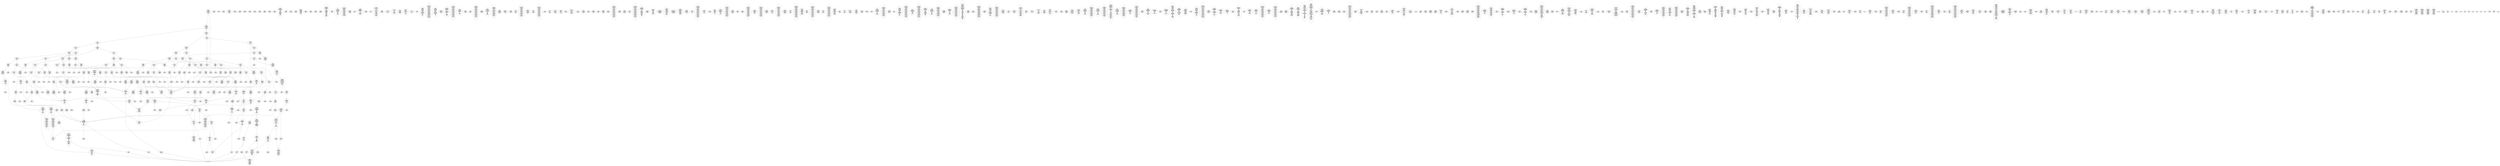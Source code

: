/* Generated by GvGen v.1.0 (https://www.github.com/stricaud/gvgen) */

digraph G {
compound=true;
   node1 [label="[anywhere]"];
   node2 [label="# 0x0
PUSHX Data
PUSHX Data
MSTORE
PUSHX LogicData
CALLDATASIZE
LT
PUSHX Data
JUMPI
"];
   node3 [label="# 0xd
PUSHX Data
CALLDATALOAD
PUSHX BitData
SHR
PUSHX LogicData
GT
PUSHX Data
JUMPI
"];
   node4 [label="# 0x1e
PUSHX LogicData
GT
PUSHX Data
JUMPI
"];
   node5 [label="# 0x29
PUSHX LogicData
GT
PUSHX Data
JUMPI
"];
   node6 [label="# 0x34
PUSHX LogicData
GT
PUSHX Data
JUMPI
"];
   node7 [label="# 0x3f
PUSHX LogicData
EQ
PUSHX Data
JUMPI
"];
   node8 [label="# 0x4a
PUSHX LogicData
EQ
PUSHX Data
JUMPI
"];
   node9 [label="# 0x55
PUSHX LogicData
EQ
PUSHX Data
JUMPI
"];
   node10 [label="# 0x60
PUSHX Data
REVERT
"];
   node11 [label="# 0x64
JUMPDEST
PUSHX LogicData
EQ
PUSHX Data
JUMPI
"];
   node12 [label="# 0x70
PUSHX LogicData
EQ
PUSHX Data
JUMPI
"];
   node13 [label="# 0x7b
PUSHX Data
REVERT
"];
   node14 [label="# 0x7f
JUMPDEST
PUSHX LogicData
GT
PUSHX Data
JUMPI
"];
   node15 [label="# 0x8b
PUSHX LogicData
EQ
PUSHX Data
JUMPI
"];
   node16 [label="# 0x96
PUSHX LogicData
EQ
PUSHX Data
JUMPI
"];
   node17 [label="# 0xa1
PUSHX LogicData
EQ
PUSHX Data
JUMPI
"];
   node18 [label="# 0xac
PUSHX Data
REVERT
"];
   node19 [label="# 0xb0
JUMPDEST
PUSHX LogicData
EQ
PUSHX Data
JUMPI
"];
   node20 [label="# 0xbc
PUSHX LogicData
EQ
PUSHX Data
JUMPI
"];
   node21 [label="# 0xc7
PUSHX Data
REVERT
"];
   node22 [label="# 0xcb
JUMPDEST
PUSHX LogicData
GT
PUSHX Data
JUMPI
"];
   node23 [label="# 0xd7
PUSHX LogicData
GT
PUSHX Data
JUMPI
"];
   node24 [label="# 0xe2
PUSHX LogicData
EQ
PUSHX Data
JUMPI
"];
   node25 [label="# 0xed
PUSHX LogicData
EQ
PUSHX Data
JUMPI
"];
   node26 [label="# 0xf8
PUSHX LogicData
EQ
PUSHX Data
JUMPI
"];
   node27 [label="# 0x103
PUSHX Data
REVERT
"];
   node28 [label="# 0x107
JUMPDEST
PUSHX LogicData
EQ
PUSHX Data
JUMPI
"];
   node29 [label="# 0x113
PUSHX LogicData
EQ
PUSHX Data
JUMPI
"];
   node30 [label="# 0x11e
PUSHX Data
REVERT
"];
   node31 [label="# 0x122
JUMPDEST
PUSHX LogicData
GT
PUSHX Data
JUMPI
"];
   node32 [label="# 0x12e
PUSHX LogicData
EQ
PUSHX Data
JUMPI
"];
   node33 [label="# 0x139
PUSHX LogicData
EQ
PUSHX Data
JUMPI
"];
   node34 [label="# 0x144
PUSHX LogicData
EQ
PUSHX Data
JUMPI
"];
   node35 [label="# 0x14f
PUSHX Data
REVERT
"];
   node36 [label="# 0x153
JUMPDEST
PUSHX LogicData
EQ
PUSHX Data
JUMPI
"];
   node37 [label="# 0x15f
PUSHX LogicData
EQ
PUSHX Data
JUMPI
"];
   node38 [label="# 0x16a
PUSHX Data
REVERT
"];
   node39 [label="# 0x16e
JUMPDEST
PUSHX LogicData
GT
PUSHX Data
JUMPI
"];
   node40 [label="# 0x17a
PUSHX LogicData
GT
PUSHX Data
JUMPI
"];
   node41 [label="# 0x185
PUSHX LogicData
GT
PUSHX Data
JUMPI
"];
   node42 [label="# 0x190
PUSHX LogicData
EQ
PUSHX Data
JUMPI
"];
   node43 [label="# 0x19b
PUSHX LogicData
EQ
PUSHX Data
JUMPI
"];
   node44 [label="# 0x1a6
PUSHX LogicData
EQ
PUSHX Data
JUMPI
"];
   node45 [label="# 0x1b1
PUSHX Data
REVERT
"];
   node46 [label="# 0x1b5
JUMPDEST
PUSHX LogicData
EQ
PUSHX Data
JUMPI
"];
   node47 [label="# 0x1c1
PUSHX LogicData
EQ
PUSHX Data
JUMPI
"];
   node48 [label="# 0x1cc
PUSHX Data
REVERT
"];
   node49 [label="# 0x1d0
JUMPDEST
PUSHX LogicData
GT
PUSHX Data
JUMPI
"];
   node50 [label="# 0x1dc
PUSHX LogicData
EQ
PUSHX Data
JUMPI
"];
   node51 [label="# 0x1e7
PUSHX LogicData
EQ
PUSHX Data
JUMPI
"];
   node52 [label="# 0x1f2
PUSHX LogicData
EQ
PUSHX Data
JUMPI
"];
   node53 [label="# 0x1fd
PUSHX Data
REVERT
"];
   node54 [label="# 0x201
JUMPDEST
PUSHX LogicData
EQ
PUSHX Data
JUMPI
"];
   node55 [label="# 0x20d
PUSHX LogicData
EQ
PUSHX Data
JUMPI
"];
   node56 [label="# 0x218
PUSHX Data
REVERT
"];
   node57 [label="# 0x21c
JUMPDEST
PUSHX LogicData
GT
PUSHX Data
JUMPI
"];
   node58 [label="# 0x228
PUSHX LogicData
GT
PUSHX Data
JUMPI
"];
   node59 [label="# 0x233
PUSHX LogicData
EQ
PUSHX Data
JUMPI
"];
   node60 [label="# 0x23e
PUSHX LogicData
EQ
PUSHX Data
JUMPI
"];
   node61 [label="# 0x249
PUSHX LogicData
EQ
PUSHX Data
JUMPI
"];
   node62 [label="# 0x254
PUSHX Data
REVERT
"];
   node63 [label="# 0x258
JUMPDEST
PUSHX LogicData
EQ
PUSHX Data
JUMPI
"];
   node64 [label="# 0x264
PUSHX LogicData
EQ
PUSHX Data
JUMPI
"];
   node65 [label="# 0x26f
PUSHX Data
REVERT
"];
   node66 [label="# 0x273
JUMPDEST
PUSHX LogicData
GT
PUSHX Data
JUMPI
"];
   node67 [label="# 0x27f
PUSHX LogicData
EQ
PUSHX Data
JUMPI
"];
   node68 [label="# 0x28a
PUSHX LogicData
EQ
PUSHX Data
JUMPI
"];
   node69 [label="# 0x295
PUSHX LogicData
EQ
PUSHX Data
JUMPI
"];
   node70 [label="# 0x2a0
PUSHX Data
REVERT
"];
   node71 [label="# 0x2a4
JUMPDEST
PUSHX LogicData
EQ
PUSHX Data
JUMPI
"];
   node72 [label="# 0x2b0
PUSHX LogicData
EQ
PUSHX Data
JUMPI
"];
   node73 [label="# 0x2bb
JUMPDEST
PUSHX Data
REVERT
"];
   node74 [label="# 0x2c0
JUMPDEST
CALLVALUE
ISZERO
PUSHX Data
JUMPI
"];
   node75 [label="# 0x2c8
PUSHX Data
REVERT
"];
   node76 [label="# 0x2cc
JUMPDEST
PUSHX Data
PUSHX Data
CALLDATASIZE
PUSHX Data
PUSHX Data
JUMP
"];
   node77 [label="# 0x2db
JUMPDEST
PUSHX Data
JUMP
"];
   node78 [label="# 0x2e0
JUMPDEST
STOP
"];
   node79 [label="# 0x2e2
JUMPDEST
CALLVALUE
ISZERO
PUSHX Data
JUMPI
"];
   node80 [label="# 0x2ea
PUSHX Data
REVERT
"];
   node81 [label="# 0x2ee
JUMPDEST
PUSHX Data
PUSHX Data
CALLDATASIZE
PUSHX Data
PUSHX Data
JUMP
"];
   node82 [label="# 0x2fd
JUMPDEST
PUSHX Data
JUMP
"];
   node83 [label="# 0x302
JUMPDEST
PUSHX MemData
MLOAD
ISZERO
ISZERO
MSTORE
PUSHX ArithData
ADD
"];
   node84 [label="# 0x30e
JUMPDEST
PUSHX MemData
MLOAD
SUB
RETURN
"];
   node85 [label="# 0x317
JUMPDEST
CALLVALUE
ISZERO
PUSHX Data
JUMPI
"];
   node86 [label="# 0x31f
PUSHX Data
REVERT
"];
   node87 [label="# 0x323
JUMPDEST
PUSHX Data
PUSHX Data
JUMP
"];
   node88 [label="# 0x32c
JUMPDEST
PUSHX MemData
MLOAD
PUSHX Data
PUSHX Data
JUMP
"];
   node89 [label="# 0x339
JUMPDEST
CALLVALUE
ISZERO
PUSHX Data
JUMPI
"];
   node90 [label="# 0x341
PUSHX Data
REVERT
"];
   node91 [label="# 0x345
JUMPDEST
PUSHX Data
PUSHX Data
CALLDATASIZE
PUSHX Data
PUSHX Data
JUMP
"];
   node92 [label="# 0x354
JUMPDEST
PUSHX Data
JUMP
"];
   node93 [label="# 0x359
JUMPDEST
PUSHX MemData
MLOAD
PUSHX ArithData
PUSHX BitData
PUSHX BitData
SHL
SUB
AND
MSTORE
PUSHX ArithData
ADD
PUSHX Data
JUMP
"];
   node94 [label="# 0x371
JUMPDEST
CALLVALUE
ISZERO
PUSHX Data
JUMPI
"];
   node95 [label="# 0x379
PUSHX Data
REVERT
"];
   node96 [label="# 0x37d
JUMPDEST
PUSHX Data
PUSHX Data
CALLDATASIZE
PUSHX Data
PUSHX Data
JUMP
"];
   node97 [label="# 0x38c
JUMPDEST
PUSHX Data
JUMP
"];
   node98 [label="# 0x391
JUMPDEST
CALLVALUE
ISZERO
PUSHX Data
JUMPI
"];
   node99 [label="# 0x399
PUSHX Data
REVERT
"];
   node100 [label="# 0x39d
JUMPDEST
PUSHX Data
PUSHX Data
CALLDATASIZE
PUSHX Data
PUSHX Data
JUMP
"];
   node101 [label="# 0x3ac
JUMPDEST
PUSHX Data
JUMP
"];
   node102 [label="# 0x3b1
JUMPDEST
CALLVALUE
ISZERO
PUSHX Data
JUMPI
"];
   node103 [label="# 0x3b9
PUSHX Data
REVERT
"];
   node104 [label="# 0x3bd
JUMPDEST
PUSHX StorData
SLOAD
"];
   node105 [label="# 0x3c2
JUMPDEST
PUSHX MemData
MLOAD
MSTORE
PUSHX ArithData
ADD
PUSHX Data
JUMP
"];
   node106 [label="# 0x3d0
JUMPDEST
CALLVALUE
ISZERO
PUSHX Data
JUMPI
"];
   node107 [label="# 0x3d8
PUSHX Data
REVERT
"];
   node108 [label="# 0x3dc
JUMPDEST
PUSHX Data
PUSHX Data
JUMP
"];
   node109 [label="# 0x3e5
JUMPDEST
CALLVALUE
ISZERO
PUSHX Data
JUMPI
"];
   node110 [label="# 0x3ed
PUSHX Data
REVERT
"];
   node111 [label="# 0x3f1
JUMPDEST
PUSHX Data
PUSHX StorData
SLOAD
JUMP
"];
   node112 [label="# 0x3fb
JUMPDEST
CALLVALUE
ISZERO
PUSHX Data
JUMPI
"];
   node113 [label="# 0x403
PUSHX Data
REVERT
"];
   node114 [label="# 0x407
JUMPDEST
PUSHX Data
PUSHX Data
CALLDATASIZE
PUSHX Data
PUSHX Data
JUMP
"];
   node115 [label="# 0x416
JUMPDEST
PUSHX Data
JUMP
"];
   node116 [label="# 0x41b
JUMPDEST
CALLVALUE
ISZERO
PUSHX Data
JUMPI
"];
   node117 [label="# 0x423
PUSHX Data
REVERT
"];
   node118 [label="# 0x427
JUMPDEST
PUSHX Data
PUSHX Data
CALLDATASIZE
PUSHX Data
PUSHX Data
JUMP
"];
   node119 [label="# 0x436
JUMPDEST
PUSHX Data
JUMP
"];
   node120 [label="# 0x43b
JUMPDEST
CALLVALUE
ISZERO
PUSHX Data
JUMPI
"];
   node121 [label="# 0x443
PUSHX Data
REVERT
"];
   node122 [label="# 0x447
JUMPDEST
PUSHX Data
PUSHX Data
JUMP
"];
   node123 [label="# 0x450
JUMPDEST
CALLVALUE
ISZERO
PUSHX Data
JUMPI
"];
   node124 [label="# 0x458
PUSHX Data
REVERT
"];
   node125 [label="# 0x45c
JUMPDEST
PUSHX Data
PUSHX Data
CALLDATASIZE
PUSHX Data
PUSHX Data
JUMP
"];
   node126 [label="# 0x46b
JUMPDEST
PUSHX Data
JUMP
"];
   node127 [label="# 0x470
JUMPDEST
CALLVALUE
ISZERO
PUSHX Data
JUMPI
"];
   node128 [label="# 0x478
PUSHX Data
REVERT
"];
   node129 [label="# 0x47c
JUMPDEST
PUSHX Data
PUSHX Data
CALLDATASIZE
PUSHX Data
PUSHX Data
JUMP
"];
   node130 [label="# 0x48b
JUMPDEST
PUSHX Data
JUMP
"];
   node131 [label="# 0x490
JUMPDEST
PUSHX Data
PUSHX Data
CALLDATASIZE
PUSHX Data
PUSHX Data
JUMP
"];
   node132 [label="# 0x49e
JUMPDEST
PUSHX Data
JUMP
"];
   node133 [label="# 0x4a3
JUMPDEST
CALLVALUE
ISZERO
PUSHX Data
JUMPI
"];
   node134 [label="# 0x4ab
PUSHX Data
REVERT
"];
   node135 [label="# 0x4af
JUMPDEST
PUSHX Data
PUSHX Data
CALLDATASIZE
PUSHX Data
PUSHX Data
JUMP
"];
   node136 [label="# 0x4be
JUMPDEST
PUSHX Data
JUMP
"];
   node137 [label="# 0x4c3
JUMPDEST
CALLVALUE
ISZERO
PUSHX Data
JUMPI
"];
   node138 [label="# 0x4cb
PUSHX Data
REVERT
"];
   node139 [label="# 0x4cf
JUMPDEST
PUSHX Data
PUSHX Data
JUMP
"];
   node140 [label="# 0x4d8
JUMPDEST
CALLVALUE
ISZERO
PUSHX Data
JUMPI
"];
   node141 [label="# 0x4e0
PUSHX Data
REVERT
"];
   node142 [label="# 0x4e4
JUMPDEST
PUSHX Data
PUSHX StorData
SLOAD
JUMP
"];
   node143 [label="# 0x4ee
JUMPDEST
CALLVALUE
ISZERO
PUSHX Data
JUMPI
"];
   node144 [label="# 0x4f6
PUSHX Data
REVERT
"];
   node145 [label="# 0x4fa
JUMPDEST
PUSHX Data
PUSHX Data
CALLDATASIZE
PUSHX Data
PUSHX Data
JUMP
"];
   node146 [label="# 0x509
JUMPDEST
PUSHX ArithData
PUSHX BitData
PUSHX BitData
SHL
SUB
AND
PUSHX Data
MSTORE
PUSHX Data
PUSHX Data
MSTORE
PUSHX Data
SHA3
SLOAD
JUMP
"];
   node147 [label="# 0x524
JUMPDEST
CALLVALUE
ISZERO
PUSHX Data
JUMPI
"];
   node148 [label="# 0x52c
PUSHX Data
REVERT
"];
   node149 [label="# 0x530
JUMPDEST
PUSHX StorData
SLOAD
PUSHX BitData
AND
PUSHX Data
JUMP
"];
   node150 [label="# 0x53c
JUMPDEST
CALLVALUE
ISZERO
PUSHX Data
JUMPI
"];
   node151 [label="# 0x544
PUSHX Data
REVERT
"];
   node152 [label="# 0x548
JUMPDEST
PUSHX Data
PUSHX Data
CALLDATASIZE
PUSHX Data
PUSHX Data
JUMP
"];
   node153 [label="# 0x557
JUMPDEST
PUSHX Data
JUMP
"];
   node154 [label="# 0x55c
JUMPDEST
CALLVALUE
ISZERO
PUSHX Data
JUMPI
"];
   node155 [label="# 0x564
PUSHX Data
REVERT
"];
   node156 [label="# 0x568
JUMPDEST
PUSHX Data
PUSHX Data
CALLDATASIZE
PUSHX Data
PUSHX Data
JUMP
"];
   node157 [label="# 0x577
JUMPDEST
PUSHX Data
JUMP
"];
   node158 [label="# 0x57c
JUMPDEST
CALLVALUE
ISZERO
PUSHX Data
JUMPI
"];
   node159 [label="# 0x584
PUSHX Data
REVERT
"];
   node160 [label="# 0x588
JUMPDEST
PUSHX Data
PUSHX Data
JUMP
"];
   node161 [label="# 0x591
JUMPDEST
CALLVALUE
ISZERO
PUSHX Data
JUMPI
"];
   node162 [label="# 0x599
PUSHX Data
REVERT
"];
   node163 [label="# 0x59d
JUMPDEST
PUSHX Data
PUSHX Data
JUMP
"];
   node164 [label="# 0x5a6
JUMPDEST
CALLVALUE
ISZERO
PUSHX Data
JUMPI
"];
   node165 [label="# 0x5ae
PUSHX Data
REVERT
"];
   node166 [label="# 0x5b2
JUMPDEST
PUSHX StorData
SLOAD
PUSHX Data
PUSHX BitData
AND
JUMP
"];
   node167 [label="# 0x5c0
JUMPDEST
CALLVALUE
ISZERO
PUSHX Data
JUMPI
"];
   node168 [label="# 0x5c8
PUSHX Data
REVERT
"];
   node169 [label="# 0x5cc
JUMPDEST
PUSHX StorData
SLOAD
PUSHX ArithData
PUSHX BitData
PUSHX BitData
SHL
SUB
AND
PUSHX Data
JUMP
"];
   node170 [label="# 0x5de
JUMPDEST
CALLVALUE
ISZERO
PUSHX Data
JUMPI
"];
   node171 [label="# 0x5e6
PUSHX Data
REVERT
"];
   node172 [label="# 0x5ea
JUMPDEST
PUSHX Data
PUSHX Data
CALLDATASIZE
PUSHX Data
PUSHX Data
JUMP
"];
   node173 [label="# 0x5f9
JUMPDEST
PUSHX Data
JUMP
"];
   node174 [label="# 0x5fe
JUMPDEST
CALLVALUE
ISZERO
PUSHX Data
JUMPI
"];
   node175 [label="# 0x606
PUSHX Data
REVERT
"];
   node176 [label="# 0x60a
JUMPDEST
PUSHX Data
PUSHX Data
JUMP
"];
   node177 [label="# 0x613
JUMPDEST
CALLVALUE
ISZERO
PUSHX Data
JUMPI
"];
   node178 [label="# 0x61b
PUSHX Data
REVERT
"];
   node179 [label="# 0x61f
JUMPDEST
PUSHX Data
PUSHX Data
CALLDATASIZE
PUSHX Data
PUSHX Data
JUMP
"];
   node180 [label="# 0x62e
JUMPDEST
PUSHX Data
PUSHX Data
MSTORE
PUSHX Data
MSTORE
PUSHX Data
SHA3
SLOAD
JUMP
"];
   node181 [label="# 0x640
JUMPDEST
CALLVALUE
ISZERO
PUSHX Data
JUMPI
"];
   node182 [label="# 0x648
PUSHX Data
REVERT
"];
   node183 [label="# 0x64c
JUMPDEST
PUSHX Data
PUSHX Data
CALLDATASIZE
PUSHX Data
PUSHX Data
JUMP
"];
   node184 [label="# 0x65b
JUMPDEST
PUSHX Data
JUMP
"];
   node185 [label="# 0x660
JUMPDEST
CALLVALUE
ISZERO
PUSHX Data
JUMPI
"];
   node186 [label="# 0x668
PUSHX Data
REVERT
"];
   node187 [label="# 0x66c
JUMPDEST
PUSHX Data
PUSHX Data
JUMP
"];
   node188 [label="# 0x676
JUMPDEST
CALLVALUE
ISZERO
PUSHX Data
JUMPI
"];
   node189 [label="# 0x67e
PUSHX Data
REVERT
"];
   node190 [label="# 0x682
JUMPDEST
PUSHX Data
PUSHX Data
JUMP
"];
   node191 [label="# 0x692
JUMPDEST
CALLVALUE
ISZERO
PUSHX Data
JUMPI
"];
   node192 [label="# 0x69a
PUSHX Data
REVERT
"];
   node193 [label="# 0x69e
JUMPDEST
PUSHX Data
PUSHX Data
CALLDATASIZE
PUSHX Data
PUSHX Data
JUMP
"];
   node194 [label="# 0x6ad
JUMPDEST
PUSHX Data
JUMP
"];
   node195 [label="# 0x6b2
JUMPDEST
CALLVALUE
ISZERO
PUSHX Data
JUMPI
"];
   node196 [label="# 0x6ba
PUSHX Data
REVERT
"];
   node197 [label="# 0x6be
JUMPDEST
PUSHX Data
PUSHX Data
CALLDATASIZE
PUSHX Data
PUSHX Data
JUMP
"];
   node198 [label="# 0x6cd
JUMPDEST
PUSHX Data
JUMP
"];
   node199 [label="# 0x6d2
JUMPDEST
CALLVALUE
ISZERO
PUSHX Data
JUMPI
"];
   node200 [label="# 0x6da
PUSHX Data
REVERT
"];
   node201 [label="# 0x6de
JUMPDEST
PUSHX Data
PUSHX Data
CALLDATASIZE
PUSHX Data
PUSHX Data
JUMP
"];
   node202 [label="# 0x6ed
JUMPDEST
PUSHX Data
JUMP
"];
   node203 [label="# 0x6f2
JUMPDEST
CALLVALUE
ISZERO
PUSHX Data
JUMPI
"];
   node204 [label="# 0x6fa
PUSHX Data
REVERT
"];
   node205 [label="# 0x6fe
JUMPDEST
PUSHX Data
PUSHX Data
JUMP
"];
   node206 [label="# 0x726
JUMPDEST
CALLVALUE
ISZERO
PUSHX Data
JUMPI
"];
   node207 [label="# 0x72e
PUSHX Data
REVERT
"];
   node208 [label="# 0x732
JUMPDEST
PUSHX Data
PUSHX Data
JUMP
"];
   node209 [label="# 0x73b
JUMPDEST
CALLVALUE
ISZERO
PUSHX Data
JUMPI
"];
   node210 [label="# 0x743
PUSHX Data
REVERT
"];
   node211 [label="# 0x747
JUMPDEST
PUSHX Data
PUSHX Data
CALLDATASIZE
PUSHX Data
PUSHX Data
JUMP
"];
   node212 [label="# 0x756
JUMPDEST
PUSHX ArithData
PUSHX BitData
PUSHX BitData
SHL
SUB
AND
PUSHX Data
MSTORE
PUSHX Data
PUSHX Data
MSTORE
PUSHX Data
SHA3
AND
MSTORE
MSTORE
SHA3
SLOAD
PUSHX BitData
AND
JUMP
"];
   node213 [label="# 0x784
JUMPDEST
CALLVALUE
ISZERO
PUSHX Data
JUMPI
"];
   node214 [label="# 0x78c
PUSHX Data
REVERT
"];
   node215 [label="# 0x790
JUMPDEST
PUSHX StorData
SLOAD
PUSHX Data
PUSHX ArithData
PUSHX BitData
PUSHX BitData
SHL
SUB
AND
JUMP
"];
   node216 [label="# 0x7a4
JUMPDEST
CALLVALUE
ISZERO
PUSHX Data
JUMPI
"];
   node217 [label="# 0x7ac
PUSHX Data
REVERT
"];
   node218 [label="# 0x7b0
JUMPDEST
PUSHX Data
PUSHX Data
CALLDATASIZE
PUSHX Data
PUSHX Data
JUMP
"];
   node219 [label="# 0x7bf
JUMPDEST
PUSHX Data
JUMP
"];
   node220 [label="# 0x7c4
JUMPDEST
PUSHX StorData
SLOAD
PUSHX ArithData
PUSHX BitData
PUSHX BitData
SHL
SUB
AND
CALLER
EQ
PUSHX Data
JUMPI
"];
   node221 [label="# 0x7d7
PUSHX MemData
MLOAD
PUSHX BitData
PUSHX BitData
SHL
MSTORE
PUSHX Data
PUSHX ArithData
ADD
MSTORE
PUSHX ArithData
ADD
MSTORE
PUSHX Data
PUSHX ArithData
ADD
MSTORE
PUSHX ArithData
ADD
"];
   node222 [label="# 0x81a
JUMPDEST
PUSHX MemData
MLOAD
SUB
REVERT
"];
   node223 [label="# 0x823
JUMPDEST
PUSHX Data
PUSHX Data
PUSHX Data
JUMP
"];
   node224 [label="# 0x82f
JUMPDEST
JUMP
"];
   node225 [label="# 0x834
JUMPDEST
PUSHX Data
PUSHX ArithData
PUSHX BitData
PUSHX BitData
SHL
SUB
NOT
AND
PUSHX LogicData
EQ
PUSHX Data
JUMPI
"];
   node226 [label="# 0x869
PUSHX Data
PUSHX Data
JUMP
"];
   node227 [label="# 0x872
JUMPDEST
JUMP
"];
   node228 [label="# 0x878
JUMPDEST
PUSHX Data
PUSHX StorData
SLOAD
PUSHX Data
PUSHX Data
JUMP
"];
   node229 [label="# 0x887
JUMPDEST
PUSHX ArithData
ADD
PUSHX ArithData
DIV
MUL
PUSHX ArithData
ADD
PUSHX MemData
MLOAD
ADD
PUSHX Data
MSTORE
MSTORE
PUSHX ArithData
ADD
SLOAD
PUSHX Data
PUSHX Data
JUMP
"];
   node230 [label="# 0x8b3
JUMPDEST
ISZERO
PUSHX Data
JUMPI
"];
   node231 [label="# 0x8ba
PUSHX LogicData
LT
PUSHX Data
JUMPI
"];
   node232 [label="# 0x8c2
PUSHX ArithData
SLOAD
DIV
MUL
MSTORE
PUSHX ArithData
ADD
PUSHX Data
JUMP
"];
   node233 [label="# 0x8d5
JUMPDEST
ADD
PUSHX Data
MSTORE
PUSHX Data
PUSHX Data
SHA3
"];
   node234 [label="# 0x8e3
JUMPDEST
SLOAD
MSTORE
PUSHX ArithData
ADD
PUSHX ArithData
ADD
GT
PUSHX Data
JUMPI
"];
   node235 [label="# 0x8f7
SUB
PUSHX BitData
AND
ADD
"];
   node236 [label="# 0x900
JUMPDEST
JUMP
"];
   node237 [label="# 0x90a
JUMPDEST
PUSHX Data
MSTORE
PUSHX Data
PUSHX Data
MSTORE
PUSHX Data
SHA3
SLOAD
PUSHX ArithData
PUSHX BitData
PUSHX BitData
SHL
SUB
AND
PUSHX Data
JUMPI
"];
   node238 [label="# 0x927
PUSHX MemData
MLOAD
PUSHX BitData
PUSHX BitData
SHL
MSTORE
PUSHX Data
PUSHX ArithData
ADD
MSTORE
PUSHX Data
PUSHX ArithData
ADD
MSTORE
PUSHX Data
PUSHX ArithData
ADD
MSTORE
PUSHX BitData
PUSHX BitData
SHL
PUSHX ArithData
ADD
MSTORE
PUSHX ArithData
ADD
PUSHX Data
JUMP
"];
   node239 [label="# 0x983
JUMPDEST
PUSHX Data
MSTORE
PUSHX Data
PUSHX Data
MSTORE
PUSHX Data
SHA3
SLOAD
PUSHX ArithData
PUSHX BitData
PUSHX BitData
SHL
SUB
AND
JUMP
"];
   node240 [label="# 0x99f
JUMPDEST
PUSHX Data
PUSHX Data
PUSHX Data
JUMP
"];
   node241 [label="# 0x9aa
JUMPDEST
PUSHX ArithData
PUSHX BitData
PUSHX BitData
SHL
SUB
AND
PUSHX ArithData
PUSHX BitData
PUSHX BitData
SHL
SUB
AND
EQ
ISZERO
PUSHX Data
JUMPI
"];
   node242 [label="# 0x9c7
PUSHX MemData
MLOAD
PUSHX BitData
PUSHX BitData
SHL
MSTORE
PUSHX Data
PUSHX ArithData
ADD
MSTORE
PUSHX Data
PUSHX ArithData
ADD
MSTORE
PUSHX Data
PUSHX ArithData
ADD
MSTORE
PUSHX Data
PUSHX ArithData
ADD
MSTORE
PUSHX ArithData
ADD
PUSHX Data
JUMP
"];
   node243 [label="# 0xa34
JUMPDEST
CALLER
PUSHX ArithData
PUSHX BitData
PUSHX BitData
SHL
SUB
AND
EQ
PUSHX Data
JUMPI
"];
   node244 [label="# 0xa46
PUSHX Data
CALLER
PUSHX Data
JUMP
"];
   node245 [label="# 0xa50
JUMPDEST
PUSHX Data
JUMPI
"];
   node246 [label="# 0xa55
PUSHX MemData
MLOAD
PUSHX BitData
PUSHX BitData
SHL
MSTORE
PUSHX Data
PUSHX ArithData
ADD
MSTORE
PUSHX Data
PUSHX ArithData
ADD
MSTORE
PUSHX Data
PUSHX ArithData
ADD
MSTORE
PUSHX Data
PUSHX ArithData
ADD
MSTORE
PUSHX ArithData
ADD
PUSHX Data
JUMP
"];
   node247 [label="# 0xac2
JUMPDEST
PUSHX Data
PUSHX Data
JUMP
"];
   node248 [label="# 0xacc
JUMPDEST
PUSHX StorData
SLOAD
PUSHX ArithData
PUSHX BitData
PUSHX BitData
SHL
SUB
AND
CALLER
EQ
PUSHX Data
JUMPI
"];
   node249 [label="# 0xadf
PUSHX MemData
MLOAD
PUSHX BitData
PUSHX BitData
SHL
MSTORE
PUSHX Data
PUSHX ArithData
ADD
MSTORE
PUSHX ArithData
ADD
MSTORE
PUSHX Data
PUSHX ArithData
ADD
MSTORE
PUSHX ArithData
ADD
PUSHX Data
JUMP
"];
   node250 [label="# 0xb26
JUMPDEST
PUSHX Data
PUSHX Data
PUSHX Data
PUSHX Data
JUMP
"];
   node251 [label="# 0xb33
JUMPDEST
PUSHX Data
PUSHX StorData
SLOAD
JUMP
"];
   node252 [label="# 0xb3d
JUMPDEST
PUSHX Data
PUSHX Data
JUMP
"];
   node253 [label="# 0xb47
JUMPDEST
GT
ISZERO
PUSHX Data
JUMPI
"];
   node254 [label="# 0xb4e
PUSHX MemData
MLOAD
PUSHX BitData
PUSHX BitData
SHL
MSTORE
PUSHX Data
PUSHX ArithData
ADD
MSTORE
PUSHX Data
PUSHX ArithData
ADD
MSTORE
PUSHX Data
PUSHX ArithData
ADD
MSTORE
PUSHX ArithData
ADD
PUSHX Data
JUMP
"];
   node255 [label="# 0xb95
JUMPDEST
PUSHX StorData
SLOAD
PUSHX Data
PUSHX Data
PUSHX Data
JUMP
"];
   node256 [label="# 0xba6
JUMPDEST
GT
ISZERO
PUSHX Data
JUMPI
"];
   node257 [label="# 0xbad
PUSHX MemData
MLOAD
PUSHX BitData
PUSHX BitData
SHL
MSTORE
PUSHX Data
PUSHX ArithData
ADD
MSTORE
PUSHX Data
PUSHX ArithData
ADD
MSTORE
PUSHX Data
PUSHX ArithData
ADD
MSTORE
PUSHX ArithData
ADD
PUSHX Data
JUMP
"];
   node258 [label="# 0xbf4
JUMPDEST
PUSHX Data
"];
   node259 [label="# 0xbf7
JUMPDEST
LT
ISZERO
PUSHX Data
JUMPI
"];
   node260 [label="# 0xc00
PUSHX StorData
SLOAD
PUSHX Data
PUSHX Data
PUSHX Data
JUMP
"];
   node261 [label="# 0xc0f
JUMPDEST
SSTORE
PUSHX Data
LT
PUSHX Data
JUMPI
"];
   node262 [label="# 0xc22
PUSHX Data
PUSHX Data
JUMP
"];
   node263 [label="# 0xc29
JUMPDEST
PUSHX ArithData
MUL
ADD
PUSHX ArithData
ADD
PUSHX Data
PUSHX Data
JUMP
"];
   node264 [label="# 0xc3e
JUMPDEST
PUSHX StorData
SLOAD
"];
   node265 [label="# 0xc42
JUMPDEST
PUSHX Data
PUSHX Data
PUSHX Data
JUMP
"];
   node266 [label="# 0xc4d
JUMPDEST
PUSHX Data
JUMP
"];
   node267 [label="# 0xc52
JUMPDEST
PUSHX Data
PUSHX Data
JUMP
"];
   node268 [label="# 0xc5c
JUMPDEST
PUSHX Data
JUMP
"];
   node269 [label="# 0xc64
JUMPDEST
PUSHX Data
CALLER
PUSHX Data
JUMP
"];
   node270 [label="# 0xc6e
JUMPDEST
PUSHX Data
JUMPI
"];
   node271 [label="# 0xc73
PUSHX MemData
MLOAD
PUSHX BitData
PUSHX BitData
SHL
MSTORE
PUSHX Data
PUSHX ArithData
ADD
MSTORE
PUSHX Data
PUSHX ArithData
ADD
MSTORE
PUSHX Data
PUSHX ArithData
ADD
MSTORE
PUSHX Data
PUSHX ArithData
ADD
MSTORE
PUSHX ArithData
ADD
PUSHX Data
JUMP
"];
   node272 [label="# 0xce0
JUMPDEST
PUSHX Data
PUSHX Data
JUMP
"];
   node273 [label="# 0xceb
JUMPDEST
PUSHX Data
PUSHX Data
PUSHX Data
JUMP
"];
   node274 [label="# 0xcf6
JUMPDEST
LT
PUSHX Data
JUMPI
"];
   node275 [label="# 0xcfd
PUSHX MemData
MLOAD
PUSHX BitData
PUSHX BitData
SHL
MSTORE
PUSHX Data
PUSHX ArithData
ADD
MSTORE
PUSHX Data
PUSHX ArithData
ADD
MSTORE
PUSHX Data
PUSHX ArithData
ADD
MSTORE
PUSHX Data
PUSHX ArithData
ADD
MSTORE
PUSHX ArithData
ADD
PUSHX Data
JUMP
"];
   node276 [label="# 0xd6a
JUMPDEST
PUSHX ArithData
PUSHX BitData
PUSHX BitData
SHL
SUB
AND
PUSHX Data
MSTORE
PUSHX Data
PUSHX Data
MSTORE
PUSHX Data
SHA3
MSTORE
MSTORE
SHA3
SLOAD
JUMP
"];
   node277 [label="# 0xd93
JUMPDEST
PUSHX StorData
SLOAD
PUSHX ArithData
PUSHX BitData
PUSHX BitData
SHL
SUB
AND
CALLER
EQ
PUSHX Data
JUMPI
"];
   node278 [label="# 0xda6
PUSHX MemData
MLOAD
PUSHX BitData
PUSHX BitData
SHL
MSTORE
PUSHX Data
PUSHX ArithData
ADD
MSTORE
PUSHX ArithData
ADD
MSTORE
PUSHX Data
PUSHX ArithData
ADD
MSTORE
PUSHX ArithData
ADD
PUSHX Data
JUMP
"];
   node279 [label="# 0xded
JUMPDEST
PUSHX StorData
SLOAD
PUSHX ArithData
PUSHX BitData
PUSHX BitData
SHL
SUB
AND
PUSHX Data
PUSHX Data
PUSHX Data
SELFBALANCE
PUSHX Data
PUSHX Data
JUMP
"];
   node280 [label="# 0xe09
JUMPDEST
PUSHX Data
PUSHX Data
JUMP
"];
   node281 [label="# 0xe13
JUMPDEST
PUSHX MemData
MLOAD
ISZERO
MUL
PUSHX Data
CALL
ISZERO
ISZERO
PUSHX Data
JUMPI
"];
   node282 [label="# 0xe32
RETURNDATASIZE
PUSHX Data
RETURNDATACOPY
RETURNDATASIZE
PUSHX Data
REVERT
"];
   node283 [label="# 0xe3b
JUMPDEST
PUSHX MemData
MLOAD
CALLER
SELFBALANCE
ISZERO
PUSHX ArithData
MUL
PUSHX Data
CALL
ISZERO
ISZERO
PUSHX Data
JUMPI
"];
   node284 [label="# 0xe5f
RETURNDATASIZE
PUSHX Data
RETURNDATACOPY
RETURNDATASIZE
PUSHX Data
REVERT
"];
   node285 [label="# 0xe68
JUMPDEST
JUMP
"];
   node286 [label="# 0xe6b
JUMPDEST
PUSHX Data
PUSHX MemData
MLOAD
PUSHX ArithData
ADD
PUSHX Data
MSTORE
PUSHX Data
MSTORE
PUSHX Data
JUMP
"];
   node287 [label="# 0xe86
JUMPDEST
PUSHX Data
PUSHX Data
PUSHX StorData
SLOAD
JUMP
"];
   node288 [label="# 0xe91
JUMPDEST
LT
PUSHX Data
JUMPI
"];
   node289 [label="# 0xe98
PUSHX MemData
MLOAD
PUSHX BitData
PUSHX BitData
SHL
MSTORE
PUSHX Data
PUSHX ArithData
ADD
MSTORE
PUSHX Data
PUSHX ArithData
ADD
MSTORE
PUSHX Data
PUSHX ArithData
ADD
MSTORE
PUSHX Data
PUSHX ArithData
ADD
MSTORE
PUSHX ArithData
ADD
PUSHX Data
JUMP
"];
   node290 [label="# 0xf05
JUMPDEST
PUSHX StorData
SLOAD
LT
PUSHX Data
JUMPI
"];
   node291 [label="# 0xf11
PUSHX Data
PUSHX Data
JUMP
"];
   node292 [label="# 0xf18
JUMPDEST
PUSHX Data
MSTORE
PUSHX Data
PUSHX Data
SHA3
ADD
SLOAD
JUMP
"];
   node293 [label="# 0xf2a
JUMPDEST
PUSHX StorData
SLOAD
PUSHX ArithData
PUSHX BitData
PUSHX BitData
SHL
SUB
AND
PUSHX Data
JUMPI
"];
   node294 [label="# 0xf3b
PUSHX MemData
MLOAD
PUSHX BitData
PUSHX BitData
SHL
MSTORE
PUSHX Data
PUSHX ArithData
ADD
MSTORE
PUSHX Data
PUSHX ArithData
ADD
MSTORE
PUSHX Data
PUSHX ArithData
ADD
MSTORE
PUSHX ArithData
ADD
PUSHX Data
JUMP
"];
   node295 [label="# 0xf82
JUMPDEST
PUSHX Data
PUSHX Data
CALLER
PUSHX Data
JUMP
"];
   node296 [label="# 0xf8f
JUMPDEST
PUSHX Data
JUMP
"];
   node297 [label="# 0xf95
JUMPDEST
PUSHX Data
JUMPI
"];
   node298 [label="# 0xf9a
PUSHX MemData
MLOAD
PUSHX BitData
PUSHX BitData
SHL
MSTORE
PUSHX Data
PUSHX ArithData
ADD
MSTORE
PUSHX Data
PUSHX ArithData
ADD
MSTORE
PUSHX Data
PUSHX ArithData
ADD
MSTORE
PUSHX ArithData
ADD
PUSHX Data
JUMP
"];
   node299 [label="# 0xfe1
JUMPDEST
PUSHX StorData
SLOAD
PUSHX BitData
AND
PUSHX Data
JUMPI
"];
   node300 [label="# 0xfec
PUSHX MemData
MLOAD
PUSHX BitData
PUSHX BitData
SHL
MSTORE
PUSHX Data
PUSHX ArithData
ADD
MSTORE
PUSHX Data
PUSHX ArithData
ADD
MSTORE
PUSHX Data
PUSHX ArithData
ADD
MSTORE
PUSHX ArithData
ADD
PUSHX Data
JUMP
"];
   node301 [label="# 0x1033
JUMPDEST
PUSHX Data
PUSHX Data
PUSHX Data
PUSHX Data
JUMP
"];
   node302 [label="# 0x1040
JUMPDEST
PUSHX StorData
SLOAD
LT
PUSHX Data
JUMPI
"];
   node303 [label="# 0x1049
PUSHX MemData
MLOAD
PUSHX BitData
PUSHX BitData
SHL
MSTORE
PUSHX Data
PUSHX ArithData
ADD
MSTORE
PUSHX Data
PUSHX ArithData
ADD
MSTORE
PUSHX Data
PUSHX ArithData
ADD
MSTORE
PUSHX ArithData
ADD
PUSHX Data
JUMP
"];
   node304 [label="# 0x1090
JUMPDEST
PUSHX Data
PUSHX StorData
SLOAD
PUSHX Data
PUSHX Data
JUMP
"];
   node305 [label="# 0x10a1
JUMPDEST
GT
ISZERO
PUSHX Data
JUMPI
"];
   node306 [label="# 0x10a8
PUSHX MemData
MLOAD
PUSHX BitData
PUSHX BitData
SHL
MSTORE
PUSHX Data
PUSHX ArithData
ADD
MSTORE
PUSHX Data
PUSHX ArithData
ADD
MSTORE
PUSHX Data
PUSHX ArithData
ADD
MSTORE
PUSHX Data
PUSHX ArithData
ADD
MSTORE
PUSHX ArithData
ADD
PUSHX Data
JUMP
"];
   node307 [label="# 0x1115
JUMPDEST
CALLER
PUSHX Data
MSTORE
PUSHX Data
PUSHX Data
MSTORE
PUSHX Data
SHA3
SLOAD
PUSHX Data
PUSHX Data
JUMP
"];
   node308 [label="# 0x1132
JUMPDEST
GT
ISZERO
PUSHX Data
JUMPI
"];
   node309 [label="# 0x1139
PUSHX MemData
MLOAD
PUSHX BitData
PUSHX BitData
SHL
MSTORE
PUSHX Data
PUSHX ArithData
ADD
MSTORE
PUSHX ArithData
ADD
MSTORE
PUSHX Data
PUSHX ArithData
ADD
MSTORE
PUSHX Data
PUSHX ArithData
ADD
MSTORE
PUSHX ArithData
ADD
PUSHX Data
JUMP
"];
   node310 [label="# 0x11a5
JUMPDEST
CALLVALUE
PUSHX Data
PUSHX Data
PUSHX Data
JUMP
"];
   node311 [label="# 0x11b8
JUMPDEST
GT
ISZERO
PUSHX Data
JUMPI
"];
   node312 [label="# 0x11bf
PUSHX MemData
MLOAD
PUSHX BitData
PUSHX BitData
SHL
MSTORE
PUSHX Data
PUSHX ArithData
ADD
MSTORE
PUSHX Data
PUSHX ArithData
ADD
MSTORE
PUSHX Data
PUSHX ArithData
ADD
MSTORE
PUSHX ArithData
ADD
PUSHX Data
JUMP
"];
   node313 [label="# 0x1206
JUMPDEST
CALLER
PUSHX Data
MSTORE
PUSHX Data
PUSHX Data
MSTORE
PUSHX Data
SHA3
SLOAD
PUSHX Data
PUSHX Data
JUMP
"];
   node314 [label="# 0x1225
JUMPDEST
SSTORE
PUSHX Data
"];
   node315 [label="# 0x122e
JUMPDEST
LT
ISZERO
PUSHX Data
JUMPI
"];
   node316 [label="# 0x1237
PUSHX StorData
SLOAD
PUSHX Data
PUSHX Data
PUSHX Data
JUMP
"];
   node317 [label="# 0x1246
JUMPDEST
SSTORE
PUSHX Data
CALLER
PUSHX Data
PUSHX StorData
SLOAD
JUMP
"];
   node318 [label="# 0x1258
JUMPDEST
PUSHX Data
PUSHX Data
JUMP
"];
   node319 [label="# 0x1262
JUMPDEST
PUSHX Data
JUMP
"];
   node320 [label="# 0x126a
JUMPDEST
JUMP
"];
   node321 [label="# 0x1270
JUMPDEST
PUSHX StorData
SLOAD
PUSHX ArithData
PUSHX BitData
PUSHX BitData
SHL
SUB
AND
CALLER
EQ
PUSHX Data
JUMPI
"];
   node322 [label="# 0x1283
PUSHX MemData
MLOAD
PUSHX BitData
PUSHX BitData
SHL
MSTORE
PUSHX Data
PUSHX ArithData
ADD
MSTORE
PUSHX ArithData
ADD
MSTORE
PUSHX Data
PUSHX ArithData
ADD
MSTORE
PUSHX ArithData
ADD
PUSHX Data
JUMP
"];
   node323 [label="# 0x12ca
JUMPDEST
PUSHX Data
PUSHX Data
PUSHX Data
JUMP
"];
   node324 [label="# 0x12d6
JUMPDEST
PUSHX Data
PUSHX Data
PUSHX Data
PUSHX Data
JUMP
"];
   node325 [label="# 0x12e3
JUMPDEST
JUMP
"];
   node326 [label="# 0x12e6
JUMPDEST
PUSHX Data
MSTORE
PUSHX Data
PUSHX Data
MSTORE
PUSHX Data
SHA3
SLOAD
PUSHX ArithData
PUSHX BitData
PUSHX BitData
SHL
SUB
AND
PUSHX Data
JUMPI
"];
   node327 [label="# 0x1304
PUSHX MemData
MLOAD
PUSHX BitData
PUSHX BitData
SHL
MSTORE
PUSHX Data
PUSHX ArithData
ADD
MSTORE
PUSHX Data
PUSHX ArithData
ADD
MSTORE
PUSHX Data
PUSHX ArithData
ADD
MSTORE
PUSHX Data
PUSHX ArithData
ADD
MSTORE
PUSHX ArithData
ADD
PUSHX Data
JUMP
"];
   node328 [label="# 0x1371
JUMPDEST
PUSHX Data
PUSHX ArithData
PUSHX BitData
PUSHX BitData
SHL
SUB
AND
PUSHX Data
JUMPI
"];
   node329 [label="# 0x1382
PUSHX MemData
MLOAD
PUSHX BitData
PUSHX BitData
SHL
MSTORE
PUSHX Data
PUSHX ArithData
ADD
MSTORE
PUSHX Data
PUSHX ArithData
ADD
MSTORE
PUSHX Data
PUSHX ArithData
ADD
MSTORE
PUSHX Data
PUSHX ArithData
ADD
MSTORE
PUSHX ArithData
ADD
PUSHX Data
JUMP
"];
   node330 [label="# 0x13ef
JUMPDEST
PUSHX ArithData
PUSHX BitData
PUSHX BitData
SHL
SUB
AND
PUSHX Data
MSTORE
PUSHX Data
PUSHX Data
MSTORE
PUSHX Data
SHA3
SLOAD
JUMP
"];
   node331 [label="# 0x140b
JUMPDEST
PUSHX StorData
SLOAD
PUSHX ArithData
PUSHX BitData
PUSHX BitData
SHL
SUB
AND
CALLER
EQ
PUSHX Data
JUMPI
"];
   node332 [label="# 0x141e
PUSHX MemData
MLOAD
PUSHX BitData
PUSHX BitData
SHL
MSTORE
PUSHX Data
PUSHX ArithData
ADD
MSTORE
PUSHX ArithData
ADD
MSTORE
PUSHX Data
PUSHX ArithData
ADD
MSTORE
PUSHX ArithData
ADD
PUSHX Data
JUMP
"];
   node333 [label="# 0x1465
JUMPDEST
PUSHX Data
PUSHX Data
PUSHX Data
JUMP
"];
   node334 [label="# 0x146f
JUMPDEST
JUMP
"];
   node335 [label="# 0x1471
JUMPDEST
PUSHX StorData
SLOAD
PUSHX ArithData
PUSHX BitData
PUSHX BitData
SHL
SUB
AND
CALLER
EQ
PUSHX Data
JUMPI
"];
   node336 [label="# 0x1484
PUSHX MemData
MLOAD
PUSHX BitData
PUSHX BitData
SHL
MSTORE
PUSHX Data
PUSHX ArithData
ADD
MSTORE
PUSHX ArithData
ADD
MSTORE
PUSHX Data
PUSHX ArithData
ADD
MSTORE
PUSHX ArithData
ADD
PUSHX Data
JUMP
"];
   node337 [label="# 0x14cb
JUMPDEST
PUSHX StorData
SLOAD
PUSHX BitData
NOT
AND
PUSHX BitData
AND
ISZERO
OR
SSTORE
JUMP
"];
   node338 [label="# 0x14df
JUMPDEST
PUSHX StorData
SLOAD
PUSHX ArithData
PUSHX BitData
PUSHX BitData
SHL
SUB
AND
CALLER
EQ
PUSHX Data
JUMPI
"];
   node339 [label="# 0x14f2
PUSHX MemData
MLOAD
PUSHX BitData
PUSHX BitData
SHL
MSTORE
PUSHX Data
PUSHX ArithData
ADD
MSTORE
PUSHX ArithData
ADD
MSTORE
PUSHX Data
PUSHX ArithData
ADD
MSTORE
PUSHX ArithData
ADD
PUSHX Data
JUMP
"];
   node340 [label="# 0x1539
JUMPDEST
PUSHX Data
PUSHX Data
PUSHX Data
JUMP
"];
   node341 [label="# 0x1545
JUMPDEST
PUSHX Data
PUSHX StorData
SLOAD
PUSHX Data
PUSHX Data
JUMP
"];
   node342 [label="# 0x1554
JUMPDEST
PUSHX ArithData
PUSHX BitData
PUSHX BitData
SHL
SUB
AND
CALLER
EQ
ISZERO
PUSHX Data
JUMPI
"];
   node343 [label="# 0x1566
PUSHX MemData
MLOAD
PUSHX BitData
PUSHX BitData
SHL
MSTORE
PUSHX Data
PUSHX ArithData
ADD
MSTORE
PUSHX Data
PUSHX ArithData
ADD
MSTORE
PUSHX Data
PUSHX ArithData
ADD
MSTORE
PUSHX ArithData
ADD
PUSHX Data
JUMP
"];
   node344 [label="# 0x15ad
JUMPDEST
CALLER
PUSHX Data
MSTORE
PUSHX Data
PUSHX ArithData
MSTORE
PUSHX MemData
SHA3
PUSHX ArithData
PUSHX BitData
PUSHX BitData
SHL
SUB
AND
MSTORE
MSTORE
SHA3
SLOAD
PUSHX BitData
NOT
AND
ISZERO
ISZERO
OR
SSTORE
MLOAD
MSTORE
PUSHX Data
ADD
PUSHX MemData
MLOAD
SUB
LOGX
JUMP
"];
   node345 [label="# 0x1619
JUMPDEST
PUSHX Data
CALLER
PUSHX Data
JUMP
"];
   node346 [label="# 0x1623
JUMPDEST
PUSHX Data
JUMPI
"];
   node347 [label="# 0x1628
PUSHX MemData
MLOAD
PUSHX BitData
PUSHX BitData
SHL
MSTORE
PUSHX Data
PUSHX ArithData
ADD
MSTORE
PUSHX Data
PUSHX ArithData
ADD
MSTORE
PUSHX Data
PUSHX ArithData
ADD
MSTORE
PUSHX Data
PUSHX ArithData
ADD
MSTORE
PUSHX ArithData
ADD
PUSHX Data
JUMP
"];
   node348 [label="# 0x1695
JUMPDEST
PUSHX Data
PUSHX Data
JUMP
"];
   node349 [label="# 0x16a1
JUMPDEST
PUSHX Data
MSTORE
PUSHX Data
PUSHX Data
MSTORE
PUSHX Data
SHA3
SLOAD
PUSHX Data
PUSHX ArithData
PUSHX BitData
PUSHX BitData
SHL
SUB
AND
PUSHX Data
JUMPI
"];
   node350 [label="# 0x16c1
PUSHX MemData
MLOAD
PUSHX BitData
PUSHX BitData
SHL
MSTORE
PUSHX Data
PUSHX ArithData
ADD
MSTORE
PUSHX Data
PUSHX ArithData
ADD
MSTORE
PUSHX Data
PUSHX ArithData
ADD
MSTORE
PUSHX ArithData
ADD
PUSHX Data
JUMP
"];
   node351 [label="# 0x1708
JUMPDEST
PUSHX Data
PUSHX StorData
SLOAD
PUSHX Data
PUSHX Data
JUMP
"];
   node352 [label="# 0x1717
JUMPDEST
GT
PUSHX Data
JUMPI
"];
   node353 [label="# 0x171f
PUSHX StorData
SLOAD
PUSHX Data
PUSHX Data
JUMP
"];
   node354 [label="# 0x172b
JUMPDEST
PUSHX ArithData
ADD
PUSHX ArithData
DIV
MUL
PUSHX ArithData
ADD
PUSHX MemData
MLOAD
ADD
PUSHX Data
MSTORE
MSTORE
PUSHX ArithData
ADD
SLOAD
PUSHX Data
PUSHX Data
JUMP
"];
   node355 [label="# 0x1757
JUMPDEST
ISZERO
PUSHX Data
JUMPI
"];
   node356 [label="# 0x175e
PUSHX LogicData
LT
PUSHX Data
JUMPI
"];
   node357 [label="# 0x1766
PUSHX ArithData
SLOAD
DIV
MUL
MSTORE
PUSHX ArithData
ADD
PUSHX Data
JUMP
"];
   node358 [label="# 0x1779
JUMPDEST
ADD
PUSHX Data
MSTORE
PUSHX Data
PUSHX Data
SHA3
"];
   node359 [label="# 0x1787
JUMPDEST
SLOAD
MSTORE
PUSHX ArithData
ADD
PUSHX ArithData
ADD
GT
PUSHX Data
JUMPI
"];
   node360 [label="# 0x179b
SUB
PUSHX BitData
AND
ADD
"];
   node361 [label="# 0x17a4
JUMPDEST
PUSHX Data
JUMP
"];
   node362 [label="# 0x17ae
JUMPDEST
PUSHX Data
PUSHX Data
PUSHX Data
JUMP
"];
   node363 [label="# 0x17b9
JUMPDEST
PUSHX MemData
MLOAD
PUSHX ArithData
ADD
PUSHX Data
PUSHX Data
JUMP
"];
   node364 [label="# 0x17ca
JUMPDEST
PUSHX MemData
MLOAD
PUSHX ArithData
SUB
SUB
MSTORE
PUSHX Data
MSTORE
JUMP
"];
   node365 [label="# 0x17df
JUMPDEST
PUSHX StorData
SLOAD
PUSHX ArithData
PUSHX BitData
PUSHX BitData
SHL
SUB
AND
CALLER
EQ
PUSHX Data
JUMPI
"];
   node366 [label="# 0x17f2
PUSHX MemData
MLOAD
PUSHX BitData
PUSHX BitData
SHL
MSTORE
PUSHX Data
PUSHX ArithData
ADD
MSTORE
PUSHX ArithData
ADD
MSTORE
PUSHX Data
PUSHX ArithData
ADD
MSTORE
PUSHX ArithData
ADD
PUSHX Data
JUMP
"];
   node367 [label="# 0x1839
JUMPDEST
PUSHX StorData
SLOAD
PUSHX ArithData
PUSHX BitData
PUSHX BitData
SHL
SUB
AND
AND
EQ
ISZERO
PUSHX Data
JUMPI
"];
   node368 [label="# 0x1850
PUSHX MemData
MLOAD
PUSHX BitData
PUSHX BitData
SHL
MSTORE
PUSHX Data
PUSHX ArithData
ADD
MSTORE
PUSHX Data
PUSHX ArithData
ADD
MSTORE
PUSHX Data
PUSHX ArithData
ADD
MSTORE
PUSHX ArithData
ADD
PUSHX Data
JUMP
"];
   node369 [label="# 0x1897
JUMPDEST
PUSHX StorData
SLOAD
PUSHX ArithData
PUSHX BitData
PUSHX BitData
SHL
SUB
AND
PUSHX ArithData
PUSHX BitData
PUSHX BitData
SHL
SUB
NOT
AND
OR
SSTORE
PUSHX Data
MLOAD
AND
MSTORE
PUSHX ArithData
ADD
MSTORE
PUSHX Data
ADD
PUSHX MemData
MLOAD
SUB
LOGX
JUMP
"];
   node370 [label="# 0x18f8
JUMPDEST
PUSHX Data
PUSHX StorData
SLOAD
PUSHX Data
PUSHX Data
JUMP
"];
   node371 [label="# 0x1907
JUMPDEST
PUSHX StorData
SLOAD
PUSHX ArithData
PUSHX BitData
PUSHX BitData
SHL
SUB
AND
CALLER
EQ
PUSHX Data
JUMPI
"];
   node372 [label="# 0x191a
PUSHX MemData
MLOAD
PUSHX BitData
PUSHX BitData
SHL
MSTORE
PUSHX Data
PUSHX ArithData
ADD
MSTORE
PUSHX ArithData
ADD
MSTORE
PUSHX Data
PUSHX ArithData
ADD
MSTORE
PUSHX ArithData
ADD
PUSHX Data
JUMP
"];
   node373 [label="# 0x1961
JUMPDEST
PUSHX ArithData
PUSHX BitData
PUSHX BitData
SHL
SUB
AND
PUSHX Data
JUMPI
"];
   node374 [label="# 0x1970
PUSHX MemData
MLOAD
PUSHX BitData
PUSHX BitData
SHL
MSTORE
PUSHX Data
PUSHX ArithData
ADD
MSTORE
PUSHX Data
PUSHX ArithData
ADD
MSTORE
PUSHX Data
PUSHX ArithData
ADD
MSTORE
PUSHX Data
PUSHX ArithData
ADD
MSTORE
PUSHX ArithData
ADD
PUSHX Data
JUMP
"];
   node375 [label="# 0x19dd
JUMPDEST
PUSHX Data
PUSHX Data
JUMP
"];
   node376 [label="# 0x19e6
JUMPDEST
PUSHX Data
PUSHX ArithData
PUSHX BitData
PUSHX BitData
SHL
SUB
NOT
AND
PUSHX LogicData
EQ
PUSHX Data
JUMPI
"];
   node377 [label="# 0x1a1b
PUSHX ArithData
PUSHX BitData
PUSHX BitData
SHL
SUB
NOT
AND
PUSHX LogicData
EQ
"];
   node378 [label="# 0x1a49
JUMPDEST
PUSHX Data
JUMPI
"];
   node379 [label="# 0x1a4f
PUSHX LogicData
PUSHX ArithData
PUSHX BitData
PUSHX BitData
SHL
SUB
NOT
AND
EQ
PUSHX Data
JUMP
"];
   node380 [label="# 0x1a81
JUMPDEST
PUSHX Data
MSTORE
PUSHX Data
PUSHX Data
MSTORE
PUSHX Data
SHA3
SLOAD
PUSHX ArithData
PUSHX BitData
PUSHX BitData
SHL
SUB
NOT
AND
PUSHX ArithData
PUSHX BitData
PUSHX BitData
SHL
SUB
AND
OR
SSTORE
PUSHX Data
PUSHX Data
JUMP
"];
   node381 [label="# 0x1ab6
JUMPDEST
PUSHX ArithData
PUSHX BitData
PUSHX BitData
SHL
SUB
AND
PUSHX Data
PUSHX MemData
MLOAD
PUSHX MemData
MLOAD
SUB
LOGX
JUMP
"];
   node382 [label="# 0x1aef
JUMPDEST
PUSHX Data
PUSHX MemData
MLOAD
PUSHX ArithData
ADD
PUSHX Data
MSTORE
PUSHX Data
MSTORE
PUSHX Data
JUMP
"];
   node383 [label="# 0x1b09
JUMPDEST
JUMP
"];
   node384 [label="# 0x1b0d
JUMPDEST
PUSHX Data
MSTORE
PUSHX Data
PUSHX Data
MSTORE
PUSHX Data
SHA3
SLOAD
PUSHX ArithData
PUSHX BitData
PUSHX BitData
SHL
SUB
AND
PUSHX Data
JUMPI
"];
   node385 [label="# 0x1b2a
PUSHX MemData
MLOAD
PUSHX BitData
PUSHX BitData
SHL
MSTORE
PUSHX Data
PUSHX ArithData
ADD
MSTORE
PUSHX Data
PUSHX ArithData
ADD
MSTORE
PUSHX Data
PUSHX ArithData
ADD
MSTORE
PUSHX BitData
PUSHX BitData
SHL
PUSHX ArithData
ADD
MSTORE
PUSHX ArithData
ADD
PUSHX Data
JUMP
"];
   node386 [label="# 0x1b86
JUMPDEST
PUSHX Data
PUSHX Data
PUSHX Data
JUMP
"];
   node387 [label="# 0x1b91
JUMPDEST
PUSHX ArithData
PUSHX BitData
PUSHX BitData
SHL
SUB
AND
PUSHX ArithData
PUSHX BitData
PUSHX BitData
SHL
SUB
AND
EQ
PUSHX Data
JUMPI
"];
   node388 [label="# 0x1bae
PUSHX ArithData
PUSHX BitData
PUSHX BitData
SHL
SUB
AND
PUSHX Data
PUSHX Data
JUMP
"];
   node389 [label="# 0x1bc1
JUMPDEST
PUSHX ArithData
PUSHX BitData
PUSHX BitData
SHL
SUB
AND
EQ
"];
   node390 [label="# 0x1bcc
JUMPDEST
PUSHX Data
JUMPI
"];
   node391 [label="# 0x1bd2
PUSHX ArithData
PUSHX BitData
PUSHX BitData
SHL
SUB
AND
PUSHX Data
MSTORE
PUSHX Data
PUSHX Data
MSTORE
PUSHX Data
SHA3
AND
MSTORE
MSTORE
SHA3
SLOAD
PUSHX BitData
AND
"];
   node392 [label="# 0x1bfc
JUMPDEST
JUMP
"];
   node393 [label="# 0x1c04
JUMPDEST
PUSHX ArithData
PUSHX BitData
PUSHX BitData
SHL
SUB
AND
PUSHX Data
PUSHX Data
JUMP
"];
   node394 [label="# 0x1c17
JUMPDEST
PUSHX ArithData
PUSHX BitData
PUSHX BitData
SHL
SUB
AND
EQ
PUSHX Data
JUMPI
"];
   node395 [label="# 0x1c26
PUSHX MemData
MLOAD
PUSHX BitData
PUSHX BitData
SHL
MSTORE
PUSHX Data
PUSHX ArithData
ADD
MSTORE
PUSHX Data
PUSHX ArithData
ADD
MSTORE
PUSHX Data
PUSHX ArithData
ADD
MSTORE
PUSHX Data
PUSHX ArithData
ADD
MSTORE
PUSHX ArithData
ADD
PUSHX Data
JUMP
"];
   node396 [label="# 0x1c93
JUMPDEST
PUSHX ArithData
PUSHX BitData
PUSHX BitData
SHL
SUB
AND
PUSHX Data
JUMPI
"];
   node397 [label="# 0x1ca2
PUSHX MemData
MLOAD
PUSHX BitData
PUSHX BitData
SHL
MSTORE
PUSHX Data
PUSHX ArithData
ADD
MSTORE
PUSHX ArithData
ADD
MSTORE
PUSHX Data
PUSHX ArithData
ADD
MSTORE
PUSHX Data
PUSHX ArithData
ADD
MSTORE
PUSHX ArithData
ADD
PUSHX Data
JUMP
"];
   node398 [label="# 0x1d0e
JUMPDEST
PUSHX Data
PUSHX Data
JUMP
"];
   node399 [label="# 0x1d19
JUMPDEST
PUSHX Data
PUSHX Data
PUSHX Data
JUMP
"];
   node400 [label="# 0x1d24
JUMPDEST
PUSHX ArithData
PUSHX BitData
PUSHX BitData
SHL
SUB
AND
PUSHX Data
MSTORE
PUSHX Data
PUSHX Data
MSTORE
PUSHX Data
SHA3
SLOAD
PUSHX Data
PUSHX Data
PUSHX Data
JUMP
"];
   node401 [label="# 0x1d4d
JUMPDEST
SSTORE
PUSHX ArithData
PUSHX BitData
PUSHX BitData
SHL
SUB
AND
PUSHX Data
MSTORE
PUSHX Data
PUSHX Data
MSTORE
PUSHX Data
SHA3
SLOAD
PUSHX Data
PUSHX Data
PUSHX Data
JUMP
"];
   node402 [label="# 0x1d7b
JUMPDEST
SSTORE
PUSHX Data
MSTORE
PUSHX Data
PUSHX Data
MSTORE
PUSHX MemData
SHA3
SLOAD
PUSHX ArithData
PUSHX BitData
PUSHX BitData
SHL
SUB
NOT
AND
PUSHX ArithData
PUSHX BitData
PUSHX BitData
SHL
SUB
AND
OR
SSTORE
MLOAD
AND
PUSHX Data
LOGX
JUMP
"];
   node403 [label="# 0x1ddc
JUMPDEST
PUSHX Data
MLOAD
PUSHX Data
PUSHX ArithData
ADD
MSTORE
PUSHX ArithData
PUSHX BitData
PUSHX BitData
SHL
SUB
AND
ADD
MSTORE
PUSHX ArithData
ADD
MSTORE
PUSHX Data
PUSHX Data
PUSHX ArithData
ADD
PUSHX MemData
MLOAD
PUSHX ArithData
SUB
SUB
MSTORE
PUSHX Data
MSTORE
MLOAD
PUSHX ArithData
ADD
SHA3
PUSHX Data
JUMP
"];
   node404 [label="# 0x1e43
JUMPDEST
JUMP
"];
   node405 [label="# 0x1e4a
JUMPDEST
PUSHX StorData
SLOAD
PUSHX Data
PUSHX ArithData
PUSHX BitData
PUSHX BitData
SHL
SUB
AND
PUSHX Data
PUSHX Data
JUMP
"];
   node406 [label="# 0x1e63
JUMPDEST
PUSHX ArithData
PUSHX BitData
PUSHX BitData
SHL
SUB
AND
EQ
JUMP
"];
   node407 [label="# 0x1e74
JUMPDEST
PUSHX StorData
SLOAD
PUSHX ArithData
PUSHX BitData
PUSHX BitData
SHL
SUB
AND
PUSHX ArithData
PUSHX BitData
PUSHX BitData
SHL
SUB
NOT
AND
OR
SSTORE
PUSHX MemData
MLOAD
AND
PUSHX Data
PUSHX Data
LOGX
JUMP
"];
   node408 [label="# 0x1ec6
JUMPDEST
PUSHX Data
PUSHX Data
JUMP
"];
   node409 [label="# 0x1ed1
JUMPDEST
PUSHX Data
PUSHX Data
JUMP
"];
   node410 [label="# 0x1edd
JUMPDEST
PUSHX Data
JUMPI
"];
   node411 [label="# 0x1ee2
PUSHX MemData
MLOAD
PUSHX BitData
PUSHX BitData
SHL
MSTORE
PUSHX Data
PUSHX ArithData
ADD
MSTORE
PUSHX Data
PUSHX ArithData
ADD
MSTORE
PUSHX Data
PUSHX ArithData
ADD
MSTORE
PUSHX BitData
PUSHX BitData
SHL
PUSHX ArithData
ADD
MSTORE
PUSHX ArithData
ADD
PUSHX Data
JUMP
"];
   node412 [label="# 0x1f44
JUMPDEST
PUSHX Data
PUSHX Data
JUMPI
"];
   node413 [label="# 0x1f4c
PUSHX Data
MLOAD
ADD
MSTORE
PUSHX Data
MSTORE
PUSHX Data
PUSHX ArithData
ADD
MSTORE
JUMP
"];
   node414 [label="# 0x1f84
JUMPDEST
PUSHX Data
"];
   node415 [label="# 0x1f88
JUMPDEST
ISZERO
PUSHX Data
JUMPI
"];
   node416 [label="# 0x1f8f
PUSHX Data
PUSHX Data
JUMP
"];
   node417 [label="# 0x1f98
JUMPDEST
PUSHX Data
PUSHX Data
PUSHX Data
JUMP
"];
   node418 [label="# 0x1fa7
JUMPDEST
PUSHX Data
JUMP
"];
   node419 [label="# 0x1fae
JUMPDEST
PUSHX Data
PUSHX LogicData
GT
ISZERO
PUSHX Data
JUMPI
"];
   node420 [label="# 0x1fc2
PUSHX Data
PUSHX Data
JUMP
"];
   node421 [label="# 0x1fc9
JUMPDEST
PUSHX MemData
MLOAD
MSTORE
PUSHX ArithData
ADD
PUSHX BitData
NOT
AND
PUSHX ArithData
ADD
ADD
PUSHX Data
MSTORE
ISZERO
PUSHX Data
JUMPI
"];
   node422 [label="# 0x1fe7
PUSHX ArithData
ADD
CALLDATASIZE
CALLDATACOPY
ADD
"];
   node423 [label="# 0x1ff3
JUMPDEST
"];
   node424 [label="# 0x1ff7
JUMPDEST
ISZERO
PUSHX Data
JUMPI
"];
   node425 [label="# 0x1ffe
PUSHX Data
PUSHX Data
PUSHX Data
JUMP
"];
   node426 [label="# 0x2008
JUMPDEST
PUSHX Data
PUSHX Data
PUSHX Data
JUMP
"];
   node427 [label="# 0x2015
JUMPDEST
PUSHX Data
PUSHX Data
PUSHX Data
JUMP
"];
   node428 [label="# 0x2020
JUMPDEST
PUSHX BitData
SHL
MLOAD
LT
PUSHX Data
JUMPI
"];
   node429 [label="# 0x202e
PUSHX Data
PUSHX Data
JUMP
"];
   node430 [label="# 0x2035
JUMPDEST
PUSHX ArithData
ADD
ADD
PUSHX BitData
NOT
AND
PUSHX BitData
BYTE
MSTORE8
PUSHX Data
PUSHX Data
PUSHX Data
JUMP
"];
   node431 [label="# 0x206f
JUMPDEST
PUSHX Data
JUMP
"];
   node432 [label="# 0x2076
JUMPDEST
PUSHX Data
PUSHX Data
JUMP
"];
   node433 [label="# 0x2080
JUMPDEST
PUSHX Data
PUSHX Data
PUSHX Data
JUMP
"];
   node434 [label="# 0x208d
JUMPDEST
PUSHX Data
JUMPI
"];
   node435 [label="# 0x2092
PUSHX MemData
MLOAD
PUSHX BitData
PUSHX BitData
SHL
MSTORE
PUSHX Data
PUSHX ArithData
ADD
MSTORE
PUSHX Data
PUSHX ArithData
ADD
MSTORE
PUSHX Data
PUSHX ArithData
ADD
MSTORE
PUSHX BitData
PUSHX BitData
SHL
PUSHX ArithData
ADD
MSTORE
PUSHX ArithData
ADD
PUSHX Data
JUMP
"];
   node436 [label="# 0x20f4
JUMPDEST
PUSHX ArithData
PUSHX BitData
PUSHX BitData
SHL
SUB
AND
PUSHX Data
JUMPI
"];
   node437 [label="# 0x2103
PUSHX Data
PUSHX StorData
SLOAD
PUSHX Data
MSTORE
PUSHX Data
PUSHX Data
MSTORE
PUSHX Data
SHA3
SSTORE
PUSHX ArithData
ADD
SSTORE
MSTORE
PUSHX ArithData
ADD
SSTORE
JUMP
"];
   node438 [label="# 0x214a
JUMPDEST
PUSHX Data
JUMP
"];
   node439 [label="# 0x214f
JUMPDEST
PUSHX ArithData
PUSHX BitData
PUSHX BitData
SHL
SUB
AND
PUSHX ArithData
PUSHX BitData
PUSHX BitData
SHL
SUB
AND
EQ
PUSHX Data
JUMPI
"];
   node440 [label="# 0x2169
PUSHX Data
PUSHX Data
JUMP
"];
   node441 [label="# 0x2172
JUMPDEST
PUSHX ArithData
PUSHX BitData
PUSHX BitData
SHL
SUB
AND
PUSHX Data
JUMPI
"];
   node442 [label="# 0x2181
PUSHX Data
PUSHX Data
JUMP
"];
   node443 [label="# 0x2189
JUMPDEST
PUSHX ArithData
PUSHX BitData
PUSHX BitData
SHL
SUB
AND
PUSHX ArithData
PUSHX BitData
PUSHX BitData
SHL
SUB
AND
EQ
PUSHX Data
JUMPI
"];
   node444 [label="# 0x21a3
PUSHX Data
PUSHX Data
JUMP
"];
   node445 [label="# 0x21ac
JUMPDEST
PUSHX Data
PUSHX Data
PUSHX Data
PUSHX Data
JUMP
"];
   node446 [label="# 0x21b9
JUMPDEST
PUSHX MemData
MLOAD
PUSHX Data
PUSHX ArithData
ADD
MSTORE
PUSHX ArithData
ADD
MSTORE
PUSHX ArithData
ADD
MSTORE
PUSHX Data
PUSHX ArithData
ADD
PUSHX MemData
MLOAD
PUSHX ArithData
SUB
SUB
MSTORE
PUSHX Data
MSTORE
MLOAD
PUSHX ArithData
ADD
SHA3
JUMP
"];
   node447 [label="# 0x2215
JUMPDEST
PUSHX Data
PUSHX Data
PUSHX Data
PUSHX Data
JUMP
"];
   node448 [label="# 0x2224
JUMPDEST
PUSHX Data
PUSHX Data
JUMP
"];
   node449 [label="# 0x2231
JUMPDEST
JUMP
"];
   node450 [label="# 0x2239
JUMPDEST
PUSHX Data
PUSHX ArithData
PUSHX BitData
PUSHX BitData
SHL
SUB
AND
EXTCODESIZE
ISZERO
PUSHX Data
JUMPI
"];
   node451 [label="# 0x224c
PUSHX MemData
MLOAD
PUSHX BitData
PUSHX BitData
SHL
MSTORE
PUSHX ArithData
PUSHX BitData
PUSHX BitData
SHL
SUB
AND
PUSHX Data
PUSHX Data
CALLER
PUSHX ArithData
ADD
PUSHX Data
JUMP
"];
   node452 [label="# 0x227d
JUMPDEST
PUSHX Data
PUSHX MemData
MLOAD
SUB
PUSHX Data
EXTCODESIZE
ISZERO
ISZERO
PUSHX Data
JUMPI
"];
   node453 [label="# 0x2293
PUSHX Data
REVERT
"];
   node454 [label="# 0x2297
JUMPDEST
GAS
CALL
ISZERO
PUSHX Data
JUMPI
"];
   node455 [label="# 0x22a5
PUSHX MemData
MLOAD
PUSHX ArithData
RETURNDATASIZE
ADD
PUSHX BitData
NOT
AND
ADD
MSTORE
PUSHX Data
ADD
PUSHX Data
JUMP
"];
   node456 [label="# 0x22c4
JUMPDEST
PUSHX Data
"];
   node457 [label="# 0x22c7
JUMPDEST
PUSHX Data
JUMPI
"];
   node458 [label="# 0x22cc
RETURNDATASIZE
ISZERO
PUSHX Data
JUMPI
"];
   node459 [label="# 0x22d4
PUSHX MemData
MLOAD
PUSHX BitData
NOT
PUSHX ArithData
RETURNDATASIZE
ADD
AND
ADD
PUSHX Data
MSTORE
RETURNDATASIZE
MSTORE
RETURNDATASIZE
PUSHX Data
PUSHX ArithData
ADD
RETURNDATACOPY
PUSHX Data
JUMP
"];
   node460 [label="# 0x22f5
JUMPDEST
PUSHX Data
"];
   node461 [label="# 0x22fa
JUMPDEST
MLOAD
PUSHX Data
JUMPI
"];
   node462 [label="# 0x2302
PUSHX MemData
MLOAD
PUSHX BitData
PUSHX BitData
SHL
MSTORE
PUSHX Data
PUSHX ArithData
ADD
MSTORE
PUSHX Data
PUSHX ArithData
ADD
MSTORE
PUSHX Data
PUSHX ArithData
ADD
MSTORE
PUSHX BitData
PUSHX BitData
SHL
PUSHX ArithData
ADD
MSTORE
PUSHX ArithData
ADD
PUSHX Data
JUMP
"];
   node463 [label="# 0x2364
JUMPDEST
MLOAD
PUSHX ArithData
ADD
REVERT
"];
   node464 [label="# 0x236c
JUMPDEST
PUSHX ArithData
PUSHX BitData
PUSHX BitData
SHL
SUB
NOT
AND
PUSHX BitData
PUSHX BitData
SHL
EQ
PUSHX Data
JUMP
"];
   node465 [label="# 0x2386
JUMPDEST
PUSHX Data
JUMP
"];
   node466 [label="# 0x2391
JUMPDEST
PUSHX ArithData
PUSHX BitData
PUSHX BitData
SHL
SUB
AND
PUSHX Data
JUMPI
"];
   node467 [label="# 0x23a0
PUSHX MemData
MLOAD
PUSHX BitData
PUSHX BitData
SHL
MSTORE
PUSHX Data
PUSHX ArithData
ADD
MSTORE
PUSHX ArithData
ADD
MSTORE
PUSHX Data
PUSHX ArithData
ADD
MSTORE
PUSHX ArithData
ADD
PUSHX Data
JUMP
"];
   node468 [label="# 0x23e7
JUMPDEST
PUSHX Data
MSTORE
PUSHX Data
PUSHX Data
MSTORE
PUSHX Data
SHA3
SLOAD
PUSHX ArithData
PUSHX BitData
PUSHX BitData
SHL
SUB
AND
ISZERO
PUSHX Data
JUMPI
"];
   node469 [label="# 0x2405
PUSHX MemData
MLOAD
PUSHX BitData
PUSHX BitData
SHL
MSTORE
PUSHX Data
PUSHX ArithData
ADD
MSTORE
PUSHX Data
PUSHX ArithData
ADD
MSTORE
PUSHX Data
PUSHX ArithData
ADD
MSTORE
PUSHX ArithData
ADD
PUSHX Data
JUMP
"];
   node470 [label="# 0x244c
JUMPDEST
PUSHX Data
PUSHX Data
PUSHX Data
JUMP
"];
   node471 [label="# 0x2458
JUMPDEST
PUSHX ArithData
PUSHX BitData
PUSHX BitData
SHL
SUB
AND
PUSHX Data
MSTORE
PUSHX Data
PUSHX Data
MSTORE
PUSHX Data
SHA3
SLOAD
PUSHX Data
PUSHX Data
PUSHX Data
JUMP
"];
   node472 [label="# 0x2481
JUMPDEST
SSTORE
PUSHX Data
MSTORE
PUSHX Data
PUSHX Data
MSTORE
PUSHX MemData
SHA3
SLOAD
PUSHX ArithData
PUSHX BitData
PUSHX BitData
SHL
SUB
NOT
AND
PUSHX ArithData
PUSHX BitData
PUSHX BitData
SHL
SUB
AND
OR
SSTORE
MLOAD
PUSHX Data
LOGX
JUMP
"];
   node473 [label="# 0x24df
JUMPDEST
PUSHX Data
PUSHX Data
PUSHX Data
PUSHX Data
JUMP
"];
   node474 [label="# 0x24ec
JUMPDEST
PUSHX Data
PUSHX Data
JUMP
"];
   node475 [label="# 0x24f6
JUMPDEST
PUSHX Data
MSTORE
PUSHX Data
PUSHX Data
MSTORE
PUSHX Data
SHA3
SLOAD
EQ
PUSHX Data
JUMPI
"];
   node476 [label="# 0x2510
PUSHX ArithData
PUSHX BitData
PUSHX BitData
SHL
SUB
AND
PUSHX Data
MSTORE
PUSHX Data
PUSHX Data
MSTORE
PUSHX Data
SHA3
MSTORE
MSTORE
SHA3
SLOAD
MSTORE
SHA3
SSTORE
MSTORE
PUSHX Data
MSTORE
SHA3
SSTORE
"];
   node477 [label="# 0x2549
JUMPDEST
PUSHX Data
MSTORE
PUSHX Data
PUSHX Data
MSTORE
PUSHX Data
SHA3
SSTORE
PUSHX ArithData
PUSHX BitData
PUSHX BitData
SHL
SUB
AND
MSTORE
PUSHX Data
MSTORE
SHA3
MSTORE
MSTORE
SHA3
SSTORE
JUMP
"];
   node478 [label="# 0x257c
JUMPDEST
PUSHX StorData
SLOAD
PUSHX Data
PUSHX Data
PUSHX Data
PUSHX Data
JUMP
"];
   node479 [label="# 0x258e
JUMPDEST
PUSHX Data
MSTORE
PUSHX Data
PUSHX Data
MSTORE
PUSHX Data
SHA3
SLOAD
PUSHX StorData
SLOAD
LT
PUSHX Data
JUMPI
"];
   node480 [label="# 0x25af
PUSHX Data
PUSHX Data
JUMP
"];
   node481 [label="# 0x25b6
JUMPDEST
PUSHX Data
MSTORE
PUSHX Data
PUSHX Data
SHA3
ADD
SLOAD
PUSHX StorData
SLOAD
LT
PUSHX Data
JUMPI
"];
   node482 [label="# 0x25d0
PUSHX Data
PUSHX Data
JUMP
"];
   node483 [label="# 0x25d7
JUMPDEST
PUSHX Data
MSTORE
PUSHX Data
SHA3
ADD
SSTORE
MSTORE
PUSHX Data
MSTORE
PUSHX Data
SHA3
SSTORE
MSTORE
SHA3
SSTORE
PUSHX StorData
SLOAD
PUSHX Data
JUMPI
"];
   node484 [label="# 0x2608
PUSHX Data
PUSHX Data
JUMP
"];
   node485 [label="# 0x260f
JUMPDEST
PUSHX ArithData
SUB
PUSHX Data
MSTORE
PUSHX Data
PUSHX Data
SHA3
ADD
PUSHX Data
SSTORE
SSTORE
JUMP
"];
   node486 [label="# 0x262b
JUMPDEST
PUSHX Data
PUSHX Data
PUSHX Data
JUMP
"];
   node487 [label="# 0x2636
JUMPDEST
PUSHX ArithData
PUSHX BitData
PUSHX BitData
SHL
SUB
AND
PUSHX Data
MSTORE
PUSHX Data
PUSHX Data
MSTORE
PUSHX Data
SHA3
MSTORE
MSTORE
SHA3
SSTORE
MSTORE
PUSHX Data
MSTORE
SHA3
SSTORE
JUMP
"];
   node488 [label="# 0x266f
JUMPDEST
PUSHX Data
PUSHX LogicData
CHAINID
EQ
ISZERO
PUSHX Data
JUMPI
"];
   node489 [label="# 0x269a
PUSHX Data
JUMP
"];
   node490 [label="# 0x26be
JUMPDEST
PUSHX Data
MLOAD
PUSHX Data
PUSHX ArithData
ADD
MSTORE
PUSHX Data
ADD
MSTORE
PUSHX Data
PUSHX ArithData
ADD
MSTORE
CHAINID
PUSHX ArithData
ADD
MSTORE
ADDRESS
PUSHX ArithData
ADD
MSTORE
MLOAD
SUB
ADD
MSTORE
PUSHX ArithData
ADD
MSTORE
MLOAD
ADD
SHA3
JUMP
"];
   node491 [label="# 0x2762
JUMPDEST
PUSHX Data
MLOAD
PUSHX LogicData
EQ
ISZERO
PUSHX Data
JUMPI
"];
   node492 [label="# 0x2770
PUSHX ArithData
ADD
MLOAD
PUSHX ArithData
ADD
MLOAD
PUSHX ArithData
ADD
MLOAD
PUSHX BitData
BYTE
PUSHX Data
PUSHX Data
JUMP
"];
   node493 [label="# 0x278d
JUMPDEST
PUSHX Data
JUMP
"];
   node494 [label="# 0x2799
JUMPDEST
MLOAD
PUSHX LogicData
EQ
ISZERO
PUSHX Data
JUMPI
"];
   node495 [label="# 0x27a4
PUSHX ArithData
ADD
MLOAD
PUSHX ArithData
ADD
MLOAD
PUSHX Data
PUSHX Data
JUMP
"];
   node496 [label="# 0x27b8
JUMPDEST
PUSHX Data
JUMP
"];
   node497 [label="# 0x27c3
JUMPDEST
PUSHX Data
PUSHX Data
"];
   node498 [label="# 0x27cb
JUMPDEST
JUMP
"];
   node499 [label="# 0x27d2
JUMPDEST
PUSHX Data
PUSHX LogicData
GT
ISZERO
PUSHX Data
JUMPI
"];
   node500 [label="# 0x27df
PUSHX Data
PUSHX Data
JUMP
"];
   node501 [label="# 0x27e6
JUMPDEST
EQ
ISZERO
PUSHX Data
JUMPI
"];
   node502 [label="# 0x27ed
JUMP
"];
   node503 [label="# 0x27ef
JUMPDEST
PUSHX Data
PUSHX LogicData
GT
ISZERO
PUSHX Data
JUMPI
"];
   node504 [label="# 0x27fc
PUSHX Data
PUSHX Data
JUMP
"];
   node505 [label="# 0x2803
JUMPDEST
EQ
ISZERO
PUSHX Data
JUMPI
"];
   node506 [label="# 0x280a
PUSHX MemData
MLOAD
PUSHX BitData
PUSHX BitData
SHL
MSTORE
PUSHX Data
PUSHX ArithData
ADD
MSTORE
PUSHX Data
PUSHX ArithData
ADD
MSTORE
PUSHX Data
PUSHX ArithData
ADD
MSTORE
PUSHX ArithData
ADD
PUSHX Data
JUMP
"];
   node507 [label="# 0x2851
JUMPDEST
PUSHX Data
PUSHX LogicData
GT
ISZERO
PUSHX Data
JUMPI
"];
   node508 [label="# 0x285e
PUSHX Data
PUSHX Data
JUMP
"];
   node509 [label="# 0x2865
JUMPDEST
EQ
ISZERO
PUSHX Data
JUMPI
"];
   node510 [label="# 0x286c
PUSHX MemData
MLOAD
PUSHX BitData
PUSHX BitData
SHL
MSTORE
PUSHX Data
PUSHX ArithData
ADD
MSTORE
PUSHX Data
PUSHX ArithData
ADD
MSTORE
PUSHX Data
PUSHX ArithData
ADD
MSTORE
PUSHX ArithData
ADD
PUSHX Data
JUMP
"];
   node511 [label="# 0x28b3
JUMPDEST
PUSHX Data
PUSHX LogicData
GT
ISZERO
PUSHX Data
JUMPI
"];
   node512 [label="# 0x28c0
PUSHX Data
PUSHX Data
JUMP
"];
   node513 [label="# 0x28c7
JUMPDEST
EQ
ISZERO
PUSHX Data
JUMPI
"];
   node514 [label="# 0x28ce
PUSHX MemData
MLOAD
PUSHX BitData
PUSHX BitData
SHL
MSTORE
PUSHX Data
PUSHX ArithData
ADD
MSTORE
PUSHX Data
PUSHX ArithData
ADD
MSTORE
PUSHX Data
PUSHX ArithData
ADD
MSTORE
PUSHX BitData
PUSHX BitData
SHL
PUSHX ArithData
ADD
MSTORE
PUSHX ArithData
ADD
PUSHX Data
JUMP
"];
   node515 [label="# 0x2920
JUMPDEST
PUSHX Data
PUSHX LogicData
GT
ISZERO
PUSHX Data
JUMPI
"];
   node516 [label="# 0x292d
PUSHX Data
PUSHX Data
JUMP
"];
   node517 [label="# 0x2934
JUMPDEST
EQ
ISZERO
PUSHX Data
JUMPI
"];
   node518 [label="# 0x293b
PUSHX MemData
MLOAD
PUSHX BitData
PUSHX BitData
SHL
MSTORE
PUSHX Data
PUSHX ArithData
ADD
MSTORE
PUSHX Data
PUSHX ArithData
ADD
MSTORE
PUSHX Data
PUSHX ArithData
ADD
MSTORE
PUSHX BitData
PUSHX BitData
SHL
PUSHX ArithData
ADD
MSTORE
PUSHX ArithData
ADD
PUSHX Data
JUMP
"];
   node519 [label="# 0x298d
JUMPDEST
PUSHX Data
PUSHX LogicData
GT
ISZERO
PUSHX Data
JUMPI
"];
   node520 [label="# 0x29b9
PUSHX Data
PUSHX Data
PUSHX Data
JUMP
"];
   node521 [label="# 0x29c4
JUMPDEST
PUSHX BitData
AND
PUSHX LogicData
EQ
ISZERO
ISZERO
PUSHX Data
JUMPI
"];
   node522 [label="# 0x29d3
PUSHX BitData
AND
PUSHX LogicData
EQ
ISZERO
"];
   node523 [label="# 0x29dc
JUMPDEST
ISZERO
PUSHX Data
JUMPI
"];
   node524 [label="# 0x29e2
PUSHX Data
PUSHX Data
PUSHX Data
JUMP
"];
   node525 [label="# 0x29ed
JUMPDEST
PUSHX Data
MLOAD
PUSHX Data
MSTORE
PUSHX ArithData
ADD
MSTORE
MSTORE
PUSHX BitData
AND
ADD
MSTORE
PUSHX ArithData
ADD
MSTORE
PUSHX ArithData
ADD
MSTORE
PUSHX Data
PUSHX ArithData
ADD
PUSHX Data
PUSHX MemData
MLOAD
PUSHX ArithData
SUB
SUB
GAS
STATICCALL
ISZERO
ISZERO
PUSHX Data
JUMPI
"];
   node526 [label="# 0x2a38
RETURNDATASIZE
PUSHX Data
RETURNDATACOPY
RETURNDATASIZE
PUSHX Data
REVERT
"];
   node527 [label="# 0x2a41
JUMPDEST
PUSHX MemData
MLOAD
PUSHX BitData
NOT
ADD
MLOAD
PUSHX ArithData
PUSHX BitData
PUSHX BitData
SHL
SUB
AND
PUSHX Data
JUMPI
"];
   node528 [label="# 0x2a5d
PUSHX Data
PUSHX Data
PUSHX Data
JUMP
"];
   node529 [label="# 0x2a6a
JUMPDEST
PUSHX Data
"];
   node530 [label="# 0x2a71
JUMPDEST
JUMP
"];
   node531 [label="# 0x2a7a
JUMPDEST
PUSHX Data
PUSHX BitData
AND
PUSHX BitData
SHR
PUSHX ArithData
ADD
PUSHX Data
PUSHX Data
JUMP
"];
   node532 [label="# 0x2ab4
JUMPDEST
JUMP
"];
   node533 [label="# 0x2ac2
JUMPDEST
SLOAD
PUSHX Data
PUSHX Data
JUMP
"];
   node534 [label="# 0x2ace
JUMPDEST
PUSHX Data
MSTORE
PUSHX Data
PUSHX Data
SHA3
PUSHX ArithData
ADD
PUSHX Data
DIV
ADD
PUSHX Data
JUMPI
"];
   node535 [label="# 0x2ae8
PUSHX Data
SSTORE
PUSHX Data
JUMP
"];
   node536 [label="# 0x2af0
JUMPDEST
PUSHX LogicData
LT
PUSHX Data
JUMPI
"];
   node537 [label="# 0x2af9
ADD
PUSHX BitData
NOT
CALLDATALOAD
AND
OR
SSTORE
PUSHX Data
JUMP
"];
   node538 [label="# 0x2b09
JUMPDEST
ADD
PUSHX ArithData
ADD
SSTORE
ISZERO
PUSHX Data
JUMPI
"];
   node539 [label="# 0x2b18
ADD
"];
   node540 [label="# 0x2b1b
JUMPDEST
GT
ISZERO
PUSHX Data
JUMPI
"];
   node541 [label="# 0x2b24
CALLDATALOAD
SSTORE
PUSHX ArithData
ADD
PUSHX ArithData
ADD
PUSHX Data
JUMP
"];
   node542 [label="# 0x2b36
JUMPDEST
PUSHX Data
PUSHX Data
JUMP
"];
   node543 [label="# 0x2b42
JUMPDEST
JUMP
"];
   node544 [label="# 0x2b46
JUMPDEST
"];
   node545 [label="# 0x2b47
JUMPDEST
GT
ISZERO
PUSHX Data
JUMPI
"];
   node546 [label="# 0x2b50
PUSHX Data
SSTORE
PUSHX ArithData
ADD
PUSHX Data
JUMP
"];
   node547 [label="# 0x2b5b
JUMPDEST
CALLDATALOAD
PUSHX ArithData
PUSHX BitData
PUSHX BitData
SHL
SUB
AND
EQ
PUSHX Data
JUMPI
"];
   node548 [label="# 0x2b6e
PUSHX Data
REVERT
"];
   node549 [label="# 0x2b72
JUMPDEST
JUMP
"];
   node550 [label="# 0x2b77
JUMPDEST
PUSHX Data
PUSHX ArithData
ADD
SLT
PUSHX Data
JUMPI
"];
   node551 [label="# 0x2b84
PUSHX Data
REVERT
"];
   node552 [label="# 0x2b88
JUMPDEST
CALLDATALOAD
PUSHX LogicData
GT
ISZERO
PUSHX Data
JUMPI
"];
   node553 [label="# 0x2b9c
PUSHX Data
PUSHX Data
JUMP
"];
   node554 [label="# 0x2ba3
JUMPDEST
PUSHX MemData
MLOAD
PUSHX ArithData
ADD
PUSHX BitData
NOT
AND
PUSHX ArithData
ADD
AND
ADD
GT
LT
OR
ISZERO
PUSHX Data
JUMPI
"];
   node555 [label="# 0x2bc4
PUSHX Data
PUSHX Data
JUMP
"];
   node556 [label="# 0x2bcb
JUMPDEST
PUSHX Data
MSTORE
MSTORE
PUSHX ArithData
ADD
ADD
GT
ISZERO
PUSHX Data
JUMPI
"];
   node557 [label="# 0x2be0
PUSHX Data
REVERT
"];
   node558 [label="# 0x2be4
JUMPDEST
PUSHX ArithData
ADD
PUSHX ArithData
ADD
CALLDATACOPY
PUSHX Data
PUSHX ArithData
ADD
ADD
MSTORE
JUMP
"];
   node559 [label="# 0x2c04
JUMPDEST
PUSHX Data
PUSHX LogicData
SUB
SLT
ISZERO
PUSHX Data
JUMPI
"];
   node560 [label="# 0x2c12
PUSHX Data
REVERT
"];
   node561 [label="# 0x2c16
JUMPDEST
PUSHX Data
PUSHX Data
JUMP
"];
   node562 [label="# 0x2c1f
JUMPDEST
PUSHX Data
PUSHX LogicData
SUB
SLT
ISZERO
PUSHX Data
JUMPI
"];
   node563 [label="# 0x2c2e
PUSHX Data
REVERT
"];
   node564 [label="# 0x2c32
JUMPDEST
PUSHX Data
PUSHX Data
JUMP
"];
   node565 [label="# 0x2c3b
JUMPDEST
PUSHX Data
PUSHX ArithData
ADD
PUSHX Data
JUMP
"];
   node566 [label="# 0x2c49
JUMPDEST
JUMP
"];
   node567 [label="# 0x2c52
JUMPDEST
PUSHX Data
PUSHX Data
PUSHX LogicData
SUB
SLT
ISZERO
PUSHX Data
JUMPI
"];
   node568 [label="# 0x2c63
PUSHX Data
REVERT
"];
   node569 [label="# 0x2c67
JUMPDEST
PUSHX Data
PUSHX Data
JUMP
"];
   node570 [label="# 0x2c70
JUMPDEST
PUSHX Data
PUSHX ArithData
ADD
PUSHX Data
JUMP
"];
   node571 [label="# 0x2c7e
JUMPDEST
PUSHX ArithData
ADD
CALLDATALOAD
JUMP
"];
   node572 [label="# 0x2c8e
JUMPDEST
PUSHX Data
PUSHX Data
PUSHX LogicData
SUB
SLT
ISZERO
PUSHX Data
JUMPI
"];
   node573 [label="# 0x2ca0
PUSHX Data
REVERT
"];
   node574 [label="# 0x2ca4
JUMPDEST
PUSHX Data
PUSHX Data
JUMP
"];
   node575 [label="# 0x2cad
JUMPDEST
PUSHX Data
PUSHX ArithData
ADD
PUSHX Data
JUMP
"];
   node576 [label="# 0x2cbb
JUMPDEST
PUSHX ArithData
ADD
CALLDATALOAD
PUSHX ArithData
ADD
CALLDATALOAD
PUSHX LogicData
GT
ISZERO
PUSHX Data
JUMPI
"];
   node577 [label="# 0x2cda
PUSHX Data
REVERT
"];
   node578 [label="# 0x2cde
JUMPDEST
PUSHX Data
ADD
PUSHX Data
JUMP
"];
   node579 [label="# 0x2cea
JUMPDEST
JUMP
"];
   node580 [label="# 0x2cf6
JUMPDEST
PUSHX Data
PUSHX LogicData
SUB
SLT
ISZERO
PUSHX Data
JUMPI
"];
   node581 [label="# 0x2d05
PUSHX Data
REVERT
"];
   node582 [label="# 0x2d09
JUMPDEST
PUSHX Data
PUSHX Data
JUMP
"];
   node583 [label="# 0x2d12
JUMPDEST
PUSHX ArithData
ADD
CALLDATALOAD
ISZERO
ISZERO
EQ
PUSHX Data
JUMPI
"];
   node584 [label="# 0x2d23
PUSHX Data
REVERT
"];
   node585 [label="# 0x2d27
JUMPDEST
JUMP
"];
   node586 [label="# 0x2d32
JUMPDEST
PUSHX Data
PUSHX LogicData
SUB
SLT
ISZERO
PUSHX Data
JUMPI
"];
   node587 [label="# 0x2d41
PUSHX Data
REVERT
"];
   node588 [label="# 0x2d45
JUMPDEST
PUSHX Data
PUSHX Data
JUMP
"];
   node589 [label="# 0x2d4e
JUMPDEST
PUSHX ArithData
ADD
CALLDATALOAD
JUMP
"];
   node590 [label="# 0x2d5c
JUMPDEST
PUSHX Data
PUSHX LogicData
SUB
SLT
ISZERO
PUSHX Data
JUMPI
"];
   node591 [label="# 0x2d6b
PUSHX Data
REVERT
"];
   node592 [label="# 0x2d6f
JUMPDEST
CALLDATALOAD
PUSHX LogicData
GT
ISZERO
PUSHX Data
JUMPI
"];
   node593 [label="# 0x2d83
PUSHX Data
REVERT
"];
   node594 [label="# 0x2d87
JUMPDEST
ADD
PUSHX ArithData
ADD
SLT
PUSHX Data
JUMPI
"];
   node595 [label="# 0x2d97
PUSHX Data
REVERT
"];
   node596 [label="# 0x2d9b
JUMPDEST
CALLDATALOAD
GT
ISZERO
PUSHX Data
JUMPI
"];
   node597 [label="# 0x2da6
PUSHX Data
REVERT
"];
   node598 [label="# 0x2daa
JUMPDEST
PUSHX ArithData
PUSHX BitData
SHL
ADD
ADD
GT
ISZERO
PUSHX Data
JUMPI
"];
   node599 [label="# 0x2dbb
PUSHX Data
REVERT
"];
   node600 [label="# 0x2dbf
JUMPDEST
PUSHX ArithData
ADD
JUMP
"];
   node601 [label="# 0x2dd1
JUMPDEST
PUSHX Data
PUSHX LogicData
SUB
SLT
ISZERO
PUSHX Data
JUMPI
"];
   node602 [label="# 0x2ddf
PUSHX Data
REVERT
"];
   node603 [label="# 0x2de3
JUMPDEST
CALLDATALOAD
PUSHX Data
PUSHX Data
JUMP
"];
   node604 [label="# 0x2dee
JUMPDEST
PUSHX Data
PUSHX LogicData
SUB
SLT
ISZERO
PUSHX Data
JUMPI
"];
   node605 [label="# 0x2dfc
PUSHX Data
REVERT
"];
   node606 [label="# 0x2e00
JUMPDEST
MLOAD
PUSHX Data
PUSHX Data
JUMP
"];
   node607 [label="# 0x2e0b
JUMPDEST
PUSHX Data
PUSHX LogicData
SUB
SLT
ISZERO
PUSHX Data
JUMPI
"];
   node608 [label="# 0x2e1a
PUSHX Data
REVERT
"];
   node609 [label="# 0x2e1e
JUMPDEST
CALLDATALOAD
PUSHX LogicData
GT
ISZERO
PUSHX Data
JUMPI
"];
   node610 [label="# 0x2e32
PUSHX Data
REVERT
"];
   node611 [label="# 0x2e36
JUMPDEST
ADD
PUSHX ArithData
ADD
SLT
PUSHX Data
JUMPI
"];
   node612 [label="# 0x2e46
PUSHX Data
REVERT
"];
   node613 [label="# 0x2e4a
JUMPDEST
CALLDATALOAD
GT
ISZERO
PUSHX Data
JUMPI
"];
   node614 [label="# 0x2e55
PUSHX Data
REVERT
"];
   node615 [label="# 0x2e59
JUMPDEST
PUSHX ArithData
ADD
ADD
GT
ISZERO
PUSHX Data
JUMPI
"];
   node616 [label="# 0x2e67
PUSHX Data
REVERT
"];
   node617 [label="# 0x2e6b
JUMPDEST
PUSHX Data
PUSHX LogicData
SUB
SLT
ISZERO
PUSHX Data
JUMPI
"];
   node618 [label="# 0x2e79
PUSHX Data
REVERT
"];
   node619 [label="# 0x2e7d
JUMPDEST
CALLDATALOAD
JUMP
"];
   node620 [label="# 0x2e84
JUMPDEST
PUSHX Data
PUSHX Data
PUSHX LogicData
SUB
SLT
ISZERO
PUSHX Data
JUMPI
"];
   node621 [label="# 0x2e95
PUSHX Data
REVERT
"];
   node622 [label="# 0x2e99
JUMPDEST
CALLDATALOAD
PUSHX ArithData
ADD
CALLDATALOAD
PUSHX ArithData
ADD
CALLDATALOAD
PUSHX LogicData
GT
ISZERO
PUSHX Data
JUMPI
"];
   node623 [label="# 0x2eba
PUSHX Data
REVERT
"];
   node624 [label="# 0x2ebe
JUMPDEST
PUSHX Data
ADD
PUSHX Data
JUMP
"];
   node625 [label="# 0x2eca
JUMPDEST
JUMP
"];
   node626 [label="# 0x2ed4
JUMPDEST
PUSHX Data
MLOAD
MSTORE
PUSHX Data
PUSHX ArithData
ADD
PUSHX ArithData
ADD
PUSHX Data
JUMP
"];
   node627 [label="# 0x2eec
JUMPDEST
PUSHX ArithData
ADD
PUSHX BitData
NOT
AND
ADD
PUSHX ArithData
ADD
JUMP
"];
   node628 [label="# 0x2f00
JUMPDEST
PUSHX Data
MLOAD
PUSHX Data
PUSHX ArithData
ADD
PUSHX Data
JUMP
"];
   node629 [label="# 0x2f12
JUMPDEST
ADD
JUMP
"];
   node630 [label="# 0x2f1c
JUMPDEST
PUSHX Data
SLOAD
PUSHX BitData
SHR
AND
PUSHX Data
JUMPI
"];
   node631 [label="# 0x2f32
PUSHX BitData
AND
"];
   node632 [label="# 0x2f38
JUMPDEST
PUSHX LogicData
LT
EQ
ISZERO
PUSHX Data
JUMPI
"];
   node633 [label="# 0x2f45
PUSHX BitData
PUSHX BitData
SHL
MSTORE
PUSHX Data
PUSHX Data
MSTORE
PUSHX Data
REVERT
"];
   node634 [label="# 0x2f58
JUMPDEST
ISZERO
PUSHX Data
JUMPI
"];
   node635 [label="# 0x2f60
PUSHX LogicData
EQ
PUSHX Data
JUMPI
"];
   node636 [label="# 0x2f68
PUSHX Data
JUMP
"];
   node637 [label="# 0x2f6c
JUMPDEST
PUSHX BitData
NOT
AND
MSTORE
ADD
PUSHX Data
JUMP
"];
   node638 [label="# 0x2f7d
JUMPDEST
PUSHX Data
MSTORE
PUSHX Data
SHA3
PUSHX Data
"];
   node639 [label="# 0x2f89
JUMPDEST
LT
ISZERO
PUSHX Data
JUMPI
"];
   node640 [label="# 0x2f92
SLOAD
ADD
MSTORE
ADD
ADD
PUSHX Data
JUMP
"];
   node641 [label="# 0x2fa2
JUMPDEST
ADD
"];
   node642 [label="# 0x2faa
JUMPDEST
PUSHX Data
PUSHX Data
JUMP
"];
   node643 [label="# 0x2fba
JUMPDEST
JUMP
"];
   node644 [label="# 0x2fc3
JUMPDEST
PUSHX Data
PUSHX ArithData
PUSHX BitData
PUSHX BitData
SHL
SUB
AND
MSTORE
AND
PUSHX ArithData
ADD
MSTORE
PUSHX ArithData
ADD
MSTORE
PUSHX Data
PUSHX ArithData
ADD
MSTORE
PUSHX Data
PUSHX ArithData
ADD
PUSHX Data
JUMP
"];
   node645 [label="# 0x2ff5
JUMPDEST
JUMP
"];
   node646 [label="# 0x2fff
JUMPDEST
PUSHX Data
MSTORE
PUSHX Data
PUSHX Data
PUSHX ArithData
ADD
PUSHX Data
JUMP
"];
   node647 [label="# 0x3012
JUMPDEST
PUSHX Data
NOT
GT
ISZERO
PUSHX Data
JUMPI
"];
   node648 [label="# 0x301e
PUSHX Data
PUSHX Data
JUMP
"];
   node649 [label="# 0x3025
JUMPDEST
ADD
JUMP
"];
   node650 [label="# 0x302a
JUMPDEST
PUSHX Data
PUSHX Data
JUMPI
"];
   node651 [label="# 0x3032
PUSHX Data
PUSHX Data
JUMP
"];
   node652 [label="# 0x3039
JUMPDEST
DIV
JUMP
"];
   node653 [label="# 0x303e
JUMPDEST
PUSHX Data
PUSHX BitData
NOT
DIV
GT
ISZERO
ISZERO
AND
ISZERO
PUSHX Data
JUMPI
"];
   node654 [label="# 0x3051
PUSHX Data
PUSHX Data
JUMP
"];
   node655 [label="# 0x3058
JUMPDEST
MUL
JUMP
"];
   node656 [label="# 0x305d
JUMPDEST
PUSHX Data
LT
ISZERO
PUSHX Data
JUMPI
"];
   node657 [label="# 0x3068
PUSHX Data
PUSHX Data
JUMP
"];
   node658 [label="# 0x306f
JUMPDEST
SUB
JUMP
"];
   node659 [label="# 0x3074
JUMPDEST
PUSHX Data
"];
   node660 [label="# 0x3077
JUMPDEST
LT
ISZERO
PUSHX Data
JUMPI
"];
   node661 [label="# 0x3080
ADD
MLOAD
ADD
MSTORE
PUSHX ArithData
ADD
PUSHX Data
JUMP
"];
   node662 [label="# 0x308f
JUMPDEST
GT
ISZERO
PUSHX Data
JUMPI
"];
   node663 [label="# 0x3098
PUSHX Data
ADD
MSTORE
JUMP
"];
   node664 [label="# 0x30a0
JUMPDEST
PUSHX BitData
SHR
AND
PUSHX Data
JUMPI
"];
   node665 [label="# 0x30ae
PUSHX BitData
AND
"];
   node666 [label="# 0x30b4
JUMPDEST
PUSHX LogicData
LT
EQ
ISZERO
PUSHX Data
JUMPI
"];
   node667 [label="# 0x30c0
PUSHX BitData
PUSHX BitData
SHL
PUSHX Data
MSTORE
PUSHX Data
PUSHX Data
MSTORE
PUSHX Data
PUSHX Data
REVERT
"];
   node668 [label="# 0x30d5
JUMPDEST
JUMP
"];
   node669 [label="# 0x30db
JUMPDEST
PUSHX Data
PUSHX BitData
NOT
EQ
ISZERO
PUSHX Data
JUMPI
"];
   node670 [label="# 0x30e8
PUSHX Data
PUSHX Data
JUMP
"];
   node671 [label="# 0x30ef
JUMPDEST
PUSHX ArithData
ADD
JUMP
"];
   node672 [label="# 0x30f6
JUMPDEST
PUSHX Data
PUSHX Data
JUMPI
"];
   node673 [label="# 0x30fe
PUSHX Data
PUSHX Data
JUMP
"];
   node674 [label="# 0x3105
JUMPDEST
MOD
JUMP
"];
   node675 [label="# 0x310a
JUMPDEST
PUSHX BitData
PUSHX BitData
SHL
PUSHX Data
MSTORE
PUSHX Data
PUSHX Data
MSTORE
PUSHX Data
PUSHX Data
REVERT
"];
   node676 [label="# 0x3120
JUMPDEST
PUSHX BitData
PUSHX BitData
SHL
PUSHX Data
MSTORE
PUSHX Data
PUSHX Data
MSTORE
PUSHX Data
PUSHX Data
REVERT
"];
   node677 [label="# 0x3136
JUMPDEST
PUSHX BitData
PUSHX BitData
SHL
PUSHX Data
MSTORE
PUSHX Data
PUSHX Data
MSTORE
PUSHX Data
PUSHX Data
REVERT
"];
   node678 [label="# 0x314c
JUMPDEST
PUSHX BitData
PUSHX BitData
SHL
PUSHX Data
MSTORE
PUSHX Data
PUSHX Data
MSTORE
PUSHX Data
PUSHX Data
REVERT
"];
   node679 [label="# 0x3162
JUMPDEST
PUSHX BitData
PUSHX BitData
SHL
PUSHX Data
MSTORE
PUSHX Data
PUSHX Data
MSTORE
PUSHX Data
PUSHX Data
REVERT
"];
   node680 [label="# 0x3178
JUMPDEST
PUSHX BitData
PUSHX BitData
SHL
PUSHX Data
MSTORE
PUSHX Data
PUSHX Data
MSTORE
PUSHX Data
PUSHX Data
REVERT
"];
   node681 [label="# 0x318e
JUMPDEST
PUSHX ArithData
PUSHX BitData
PUSHX BitData
SHL
SUB
NOT
AND
EQ
PUSHX Data
JUMPI
"];
   node682 [label="# 0x31a0
PUSHX Data
REVERT
"];
   node683 [label="# 0x31a4
INVALID
"];
   node684 [label="# 0x31a5
LOGX
PUSHX Data
INVALID
"];
   node685 [label="# 0x31ad
SLT
SHA3
INVALID
"];
   node686 [label="# 0x31b0
STOP
"];
   node687 [label="# 0x31b1
PUSHX Data
INVALID
"];
   node688 [label="# 0x31c6
INVALID
"];
   node689 [label="# 0x31c7
AND
INVALID
"];
   node690 [label="# 0x31c9
SAR
INVALID
"];
   node691 [label="# 0x31cb
INVALID
"];
   node692 [label="# 0x31cc
INVALID
"];
   node693 [label="# 0x31cd
INVALID
"];
   node694 [label="# 0x31ce
INVALID
"];
   node695 [label="# 0x31cf
PUSHX Data
STOP
"];
   node696 [label="# 0x31d6
ADDMOD
SMOD
STOP
"];
   node697 [label="# 0x31d9
CALLER
"];
node2->node73;
node2->node3;
node3->node39;
node3->node4;
node4->node22;
node4->node5;
node5->node14;
node5->node6;
node6->node11;
node6->node7;
node7->node209;
node7->node8;
node8->node213;
node8->node9;
node9->node216;
node9->node10;
node11->node203;
node11->node12;
node12->node206;
node12->node13;
node14->node19;
node14->node15;
node15->node191;
node15->node16;
node16->node195;
node16->node17;
node17->node199;
node17->node18;
node19->node185;
node19->node20;
node20->node188;
node20->node21;
node22->node31;
node22->node23;
node23->node28;
node23->node24;
node24->node174;
node24->node25;
node25->node177;
node25->node26;
node26->node181;
node26->node27;
node28->node167;
node28->node29;
node29->node170;
node29->node30;
node31->node36;
node31->node32;
node32->node158;
node32->node33;
node33->node161;
node33->node34;
node34->node164;
node34->node35;
node36->node150;
node36->node37;
node37->node154;
node37->node38;
node39->node57;
node39->node40;
node40->node49;
node40->node41;
node41->node46;
node41->node42;
node42->node140;
node42->node43;
node43->node143;
node43->node44;
node44->node147;
node44->node45;
node46->node133;
node46->node47;
node47->node137;
node47->node48;
node49->node54;
node49->node50;
node50->node123;
node50->node51;
node51->node127;
node51->node52;
node52->node131;
node52->node53;
node54->node116;
node54->node55;
node55->node120;
node55->node56;
node57->node66;
node57->node58;
node58->node63;
node58->node59;
node59->node106;
node59->node60;
node60->node109;
node60->node61;
node61->node112;
node61->node62;
node63->node98;
node63->node64;
node64->node102;
node64->node65;
node66->node71;
node66->node67;
node67->node85;
node67->node68;
node68->node89;
node68->node69;
node69->node94;
node69->node70;
node71->node74;
node71->node72;
node72->node79;
node72->node73;
node74->node76;
node74->node75;
node76->node607;
node79->node81;
node79->node80;
node81->node601;
node83->node84;
node85->node87;
node85->node86;
node87->node228;
node89->node91;
node89->node90;
node91->node617;
node93->node84;
node94->node96;
node94->node95;
node96->node586;
node98->node100;
node98->node99;
node100->node590;
node102->node104;
node102->node103;
node104->node105;
node105->node84;
node106->node108;
node106->node107;
node108->node105;
node109->node111;
node109->node110;
node111->node105;
node112->node114;
node112->node113;
node114->node567;
node116->node118;
node116->node117;
node118->node586;
node120->node122;
node120->node121;
node122->node277;
node123->node125;
node123->node124;
node125->node567;
node127->node129;
node127->node128;
node129->node617;
node131->node620;
node133->node135;
node133->node134;
node135->node607;
node137->node139;
node137->node138;
node139->node324;
node140->node142;
node140->node141;
node142->node105;
node143->node145;
node143->node144;
node145->node559;
node147->node149;
node147->node148;
node149->node83;
node150->node152;
node150->node151;
node152->node617;
node154->node156;
node154->node155;
node156->node559;
node158->node160;
node158->node159;
node160->node331;
node161->node163;
node161->node162;
node163->node335;
node164->node166;
node164->node165;
node166->node83;
node167->node169;
node167->node168;
node169->node93;
node170->node172;
node170->node171;
node172->node607;
node174->node176;
node174->node175;
node176->node341;
node177->node179;
node177->node178;
node179->node559;
node181->node183;
node181->node182;
node183->node580;
node185->node187;
node185->node186;
node187->node105;
node188->node190;
node188->node189;
node190->node105;
node191->node193;
node191->node192;
node193->node572;
node195->node197;
node195->node196;
node197->node617;
node199->node201;
node199->node200;
node201->node559;
node203->node205;
node203->node204;
node205->node105;
node206->node208;
node206->node207;
node208->node370;
node209->node211;
node209->node210;
node211->node562;
node213->node215;
node213->node214;
node215->node93;
node216->node218;
node216->node217;
node218->node559;
node228->node664;
node277->node279;
node277->node278;
node278->node222;
node279->node653;
node285->node1;
node324->node647;
node331->node333;
node331->node332;
node332->node222;
node333->node407;
node334->node1;
node335->node337;
node335->node336;
node336->node222;
node337->node1;
node341->node664;
node370->node664;
node407->node334;
node547->node549;
node547->node548;
node549->node1;
node550->node552;
node550->node551;
node552->node554;
node552->node553;
node553->node680;
node554->node556;
node554->node555;
node555->node680;
node556->node558;
node556->node557;
node558->node1;
node559->node561;
node559->node560;
node561->node547;
node562->node564;
node562->node563;
node564->node547;
node567->node569;
node567->node568;
node569->node547;
node572->node574;
node572->node573;
node574->node547;
node580->node582;
node580->node581;
node582->node547;
node586->node588;
node586->node587;
node588->node547;
node590->node592;
node590->node591;
node592->node594;
node592->node593;
node594->node596;
node594->node595;
node596->node598;
node596->node597;
node598->node600;
node598->node599;
node600->node1;
node601->node603;
node601->node602;
node603->node681;
node607->node609;
node607->node608;
node609->node611;
node609->node610;
node611->node613;
node611->node612;
node613->node615;
node613->node614;
node615->node600;
node615->node616;
node617->node619;
node617->node618;
node619->node1;
node620->node622;
node620->node621;
node622->node624;
node622->node623;
node624->node550;
node647->node649;
node647->node648;
node648->node675;
node649->node1;
node653->node655;
node653->node654;
node654->node675;
node655->node1;
node664->node666;
node664->node665;
node665->node666;
node666->node668;
node666->node667;
node668->node1;
node681->node285;
node681->node682;
}
